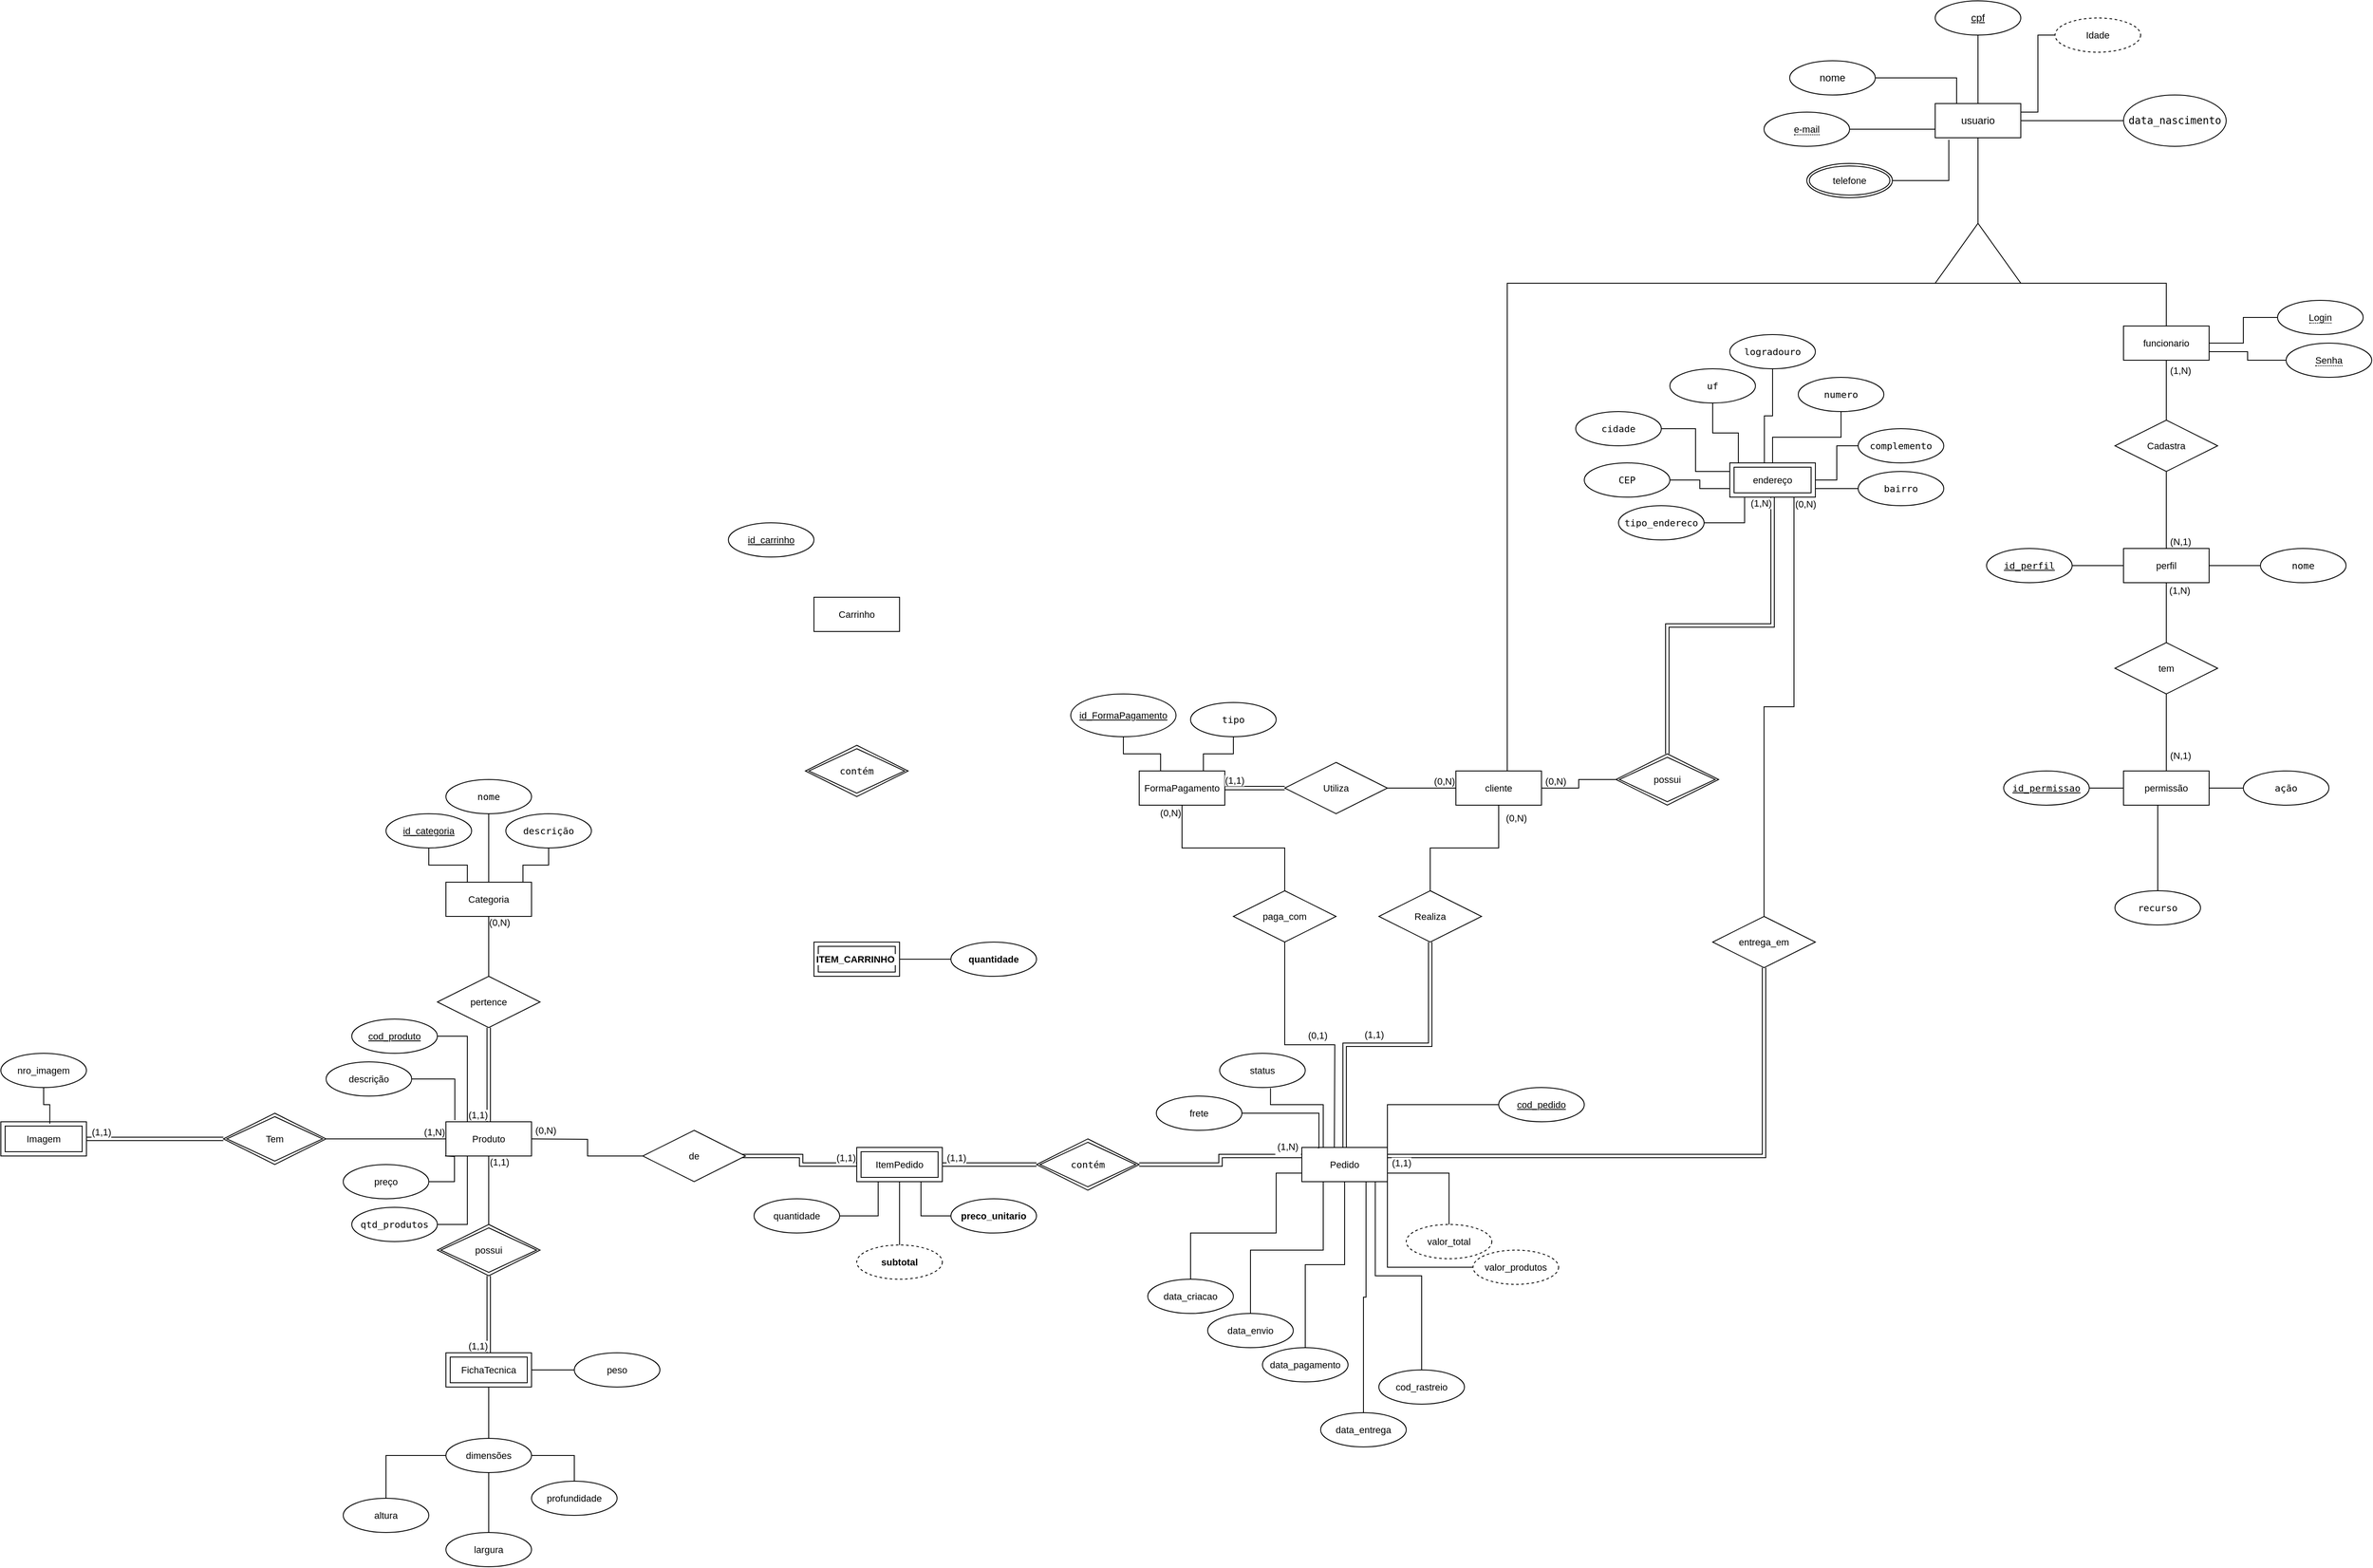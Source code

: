 <mxfile version="28.2.5">
  <diagram name="Página-1" id="8Iw2187nsq1q3JchT0BX">
    <mxGraphModel dx="2623" dy="479" grid="1" gridSize="10" guides="1" tooltips="1" connect="1" arrows="1" fold="1" page="1" pageScale="1" pageWidth="827" pageHeight="1169" math="0" shadow="0">
      <root>
        <mxCell id="0" />
        <mxCell id="1" parent="0" />
        <mxCell id="KdTZia1D0EIVLSh1EkJ0-1" value="usuario" style="whiteSpace=wrap;html=1;align=center;" vertex="1" parent="1">
          <mxGeometry x="1200" y="300" width="100" height="40" as="geometry" />
        </mxCell>
        <mxCell id="KdTZia1D0EIVLSh1EkJ0-10" style="edgeStyle=orthogonalEdgeStyle;shape=connector;rounded=0;orthogonalLoop=1;jettySize=auto;html=1;entryX=0.5;entryY=0;entryDx=0;entryDy=0;strokeColor=default;align=center;verticalAlign=middle;fontFamily=Helvetica;fontSize=11;fontColor=default;labelBackgroundColor=default;endArrow=none;endFill=0;" edge="1" parent="1" source="KdTZia1D0EIVLSh1EkJ0-2" target="KdTZia1D0EIVLSh1EkJ0-1">
          <mxGeometry relative="1" as="geometry" />
        </mxCell>
        <mxCell id="KdTZia1D0EIVLSh1EkJ0-2" value="cpf" style="ellipse;whiteSpace=wrap;html=1;align=center;fontStyle=4;" vertex="1" parent="1">
          <mxGeometry x="1200" y="180" width="100" height="40" as="geometry" />
        </mxCell>
        <mxCell id="KdTZia1D0EIVLSh1EkJ0-9" style="edgeStyle=orthogonalEdgeStyle;shape=connector;rounded=0;orthogonalLoop=1;jettySize=auto;html=1;strokeColor=default;align=center;verticalAlign=middle;fontFamily=Helvetica;fontSize=11;fontColor=default;labelBackgroundColor=default;endArrow=none;endFill=0;entryX=0.25;entryY=0;entryDx=0;entryDy=0;" edge="1" parent="1" source="KdTZia1D0EIVLSh1EkJ0-3" target="KdTZia1D0EIVLSh1EkJ0-1">
          <mxGeometry relative="1" as="geometry" />
        </mxCell>
        <mxCell id="KdTZia1D0EIVLSh1EkJ0-3" value="nome" style="ellipse;whiteSpace=wrap;html=1;align=center;" vertex="1" parent="1">
          <mxGeometry x="1030" y="250" width="100" height="40" as="geometry" />
        </mxCell>
        <mxCell id="KdTZia1D0EIVLSh1EkJ0-5" value="&lt;code data-end=&quot;483&quot; data-start=&quot;466&quot;&gt;data_nascimento&lt;/code&gt;" style="ellipse;whiteSpace=wrap;html=1;align=center;" vertex="1" parent="1">
          <mxGeometry x="1420" y="290" width="120" height="60" as="geometry" />
        </mxCell>
        <mxCell id="KdTZia1D0EIVLSh1EkJ0-8" style="edgeStyle=orthogonalEdgeStyle;rounded=0;orthogonalLoop=1;jettySize=auto;html=1;entryX=0;entryY=0.75;entryDx=0;entryDy=0;endArrow=none;endFill=0;exitX=1;exitY=0.5;exitDx=0;exitDy=0;" edge="1" parent="1" source="KdTZia1D0EIVLSh1EkJ0-90" target="KdTZia1D0EIVLSh1EkJ0-1">
          <mxGeometry relative="1" as="geometry">
            <mxPoint x="1120" y="270" as="sourcePoint" />
          </mxGeometry>
        </mxCell>
        <mxCell id="KdTZia1D0EIVLSh1EkJ0-11" style="edgeStyle=orthogonalEdgeStyle;shape=connector;rounded=0;orthogonalLoop=1;jettySize=auto;html=1;entryX=1;entryY=0.5;entryDx=0;entryDy=0;strokeColor=default;align=center;verticalAlign=middle;fontFamily=Helvetica;fontSize=11;fontColor=default;labelBackgroundColor=default;endArrow=none;endFill=0;" edge="1" parent="1" source="KdTZia1D0EIVLSh1EkJ0-5" target="KdTZia1D0EIVLSh1EkJ0-1">
          <mxGeometry relative="1" as="geometry" />
        </mxCell>
        <mxCell id="KdTZia1D0EIVLSh1EkJ0-12" value="" style="verticalLabelPosition=bottom;verticalAlign=top;html=1;shape=mxgraph.basic.acute_triangle;dx=0.5;fontFamily=Helvetica;fontSize=11;fontColor=default;labelBackgroundColor=default;" vertex="1" parent="1">
          <mxGeometry x="1200" y="440" width="100" height="70" as="geometry" />
        </mxCell>
        <mxCell id="KdTZia1D0EIVLSh1EkJ0-13" style="edgeStyle=orthogonalEdgeStyle;shape=connector;rounded=0;orthogonalLoop=1;jettySize=auto;html=1;entryX=0;entryY=0;entryDx=50;entryDy=0;entryPerimeter=0;strokeColor=default;align=center;verticalAlign=middle;fontFamily=Helvetica;fontSize=11;fontColor=default;labelBackgroundColor=default;endArrow=none;endFill=0;" edge="1" parent="1" source="KdTZia1D0EIVLSh1EkJ0-1" target="KdTZia1D0EIVLSh1EkJ0-12">
          <mxGeometry relative="1" as="geometry" />
        </mxCell>
        <mxCell id="KdTZia1D0EIVLSh1EkJ0-49" style="edgeStyle=orthogonalEdgeStyle;shape=connector;rounded=0;orthogonalLoop=1;jettySize=auto;html=1;entryX=1;entryY=0.5;entryDx=0;entryDy=0;strokeColor=default;align=center;verticalAlign=middle;fontFamily=Helvetica;fontSize=11;fontColor=default;labelBackgroundColor=default;endArrow=none;endFill=0;" edge="1" parent="1" source="KdTZia1D0EIVLSh1EkJ0-14" target="KdTZia1D0EIVLSh1EkJ0-48">
          <mxGeometry relative="1" as="geometry" />
        </mxCell>
        <mxCell id="KdTZia1D0EIVLSh1EkJ0-119" style="edgeStyle=orthogonalEdgeStyle;shape=connector;rounded=0;orthogonalLoop=1;jettySize=auto;html=1;entryX=0.5;entryY=0;entryDx=0;entryDy=0;strokeColor=default;align=center;verticalAlign=middle;fontFamily=Helvetica;fontSize=11;fontColor=default;labelBackgroundColor=default;endArrow=none;endFill=0;" edge="1" parent="1" source="KdTZia1D0EIVLSh1EkJ0-14" target="KdTZia1D0EIVLSh1EkJ0-118">
          <mxGeometry relative="1" as="geometry" />
        </mxCell>
        <mxCell id="KdTZia1D0EIVLSh1EkJ0-124" style="edgeStyle=orthogonalEdgeStyle;shape=connector;rounded=0;orthogonalLoop=1;jettySize=auto;html=1;entryX=0;entryY=0.5;entryDx=0;entryDy=0;strokeColor=default;align=center;verticalAlign=middle;fontFamily=Helvetica;fontSize=11;fontColor=default;labelBackgroundColor=default;endArrow=none;endFill=0;" edge="1" parent="1" source="KdTZia1D0EIVLSh1EkJ0-14" target="KdTZia1D0EIVLSh1EkJ0-19">
          <mxGeometry relative="1" as="geometry" />
        </mxCell>
        <mxCell id="KdTZia1D0EIVLSh1EkJ0-14" value="cliente" style="whiteSpace=wrap;html=1;align=center;fontFamily=Helvetica;fontSize=11;fontColor=default;labelBackgroundColor=default;" vertex="1" parent="1">
          <mxGeometry x="640" y="1080" width="100" height="40" as="geometry" />
        </mxCell>
        <mxCell id="KdTZia1D0EIVLSh1EkJ0-66" style="edgeStyle=orthogonalEdgeStyle;shape=connector;rounded=0;orthogonalLoop=1;jettySize=auto;html=1;strokeColor=default;align=center;verticalAlign=middle;fontFamily=Helvetica;fontSize=11;fontColor=default;labelBackgroundColor=default;endArrow=none;endFill=0;" edge="1" parent="1" source="KdTZia1D0EIVLSh1EkJ0-15" target="KdTZia1D0EIVLSh1EkJ0-65">
          <mxGeometry relative="1" as="geometry" />
        </mxCell>
        <mxCell id="KdTZia1D0EIVLSh1EkJ0-15" value="funcionario" style="whiteSpace=wrap;html=1;align=center;fontFamily=Helvetica;fontSize=11;fontColor=default;labelBackgroundColor=default;" vertex="1" parent="1">
          <mxGeometry x="1420" y="560" width="100" height="40" as="geometry" />
        </mxCell>
        <mxCell id="KdTZia1D0EIVLSh1EkJ0-19" value="possui" style="shape=rhombus;double=1;perimeter=rhombusPerimeter;whiteSpace=wrap;html=1;align=center;fontFamily=Helvetica;fontSize=11;fontColor=default;labelBackgroundColor=default;" vertex="1" parent="1">
          <mxGeometry x="827" y="1060" width="120" height="60" as="geometry" />
        </mxCell>
        <mxCell id="KdTZia1D0EIVLSh1EkJ0-20" value="endereço" style="shape=ext;margin=3;double=1;whiteSpace=wrap;html=1;align=center;fontFamily=Helvetica;fontSize=11;fontColor=default;labelBackgroundColor=default;" vertex="1" parent="1">
          <mxGeometry x="960" y="720" width="100" height="40" as="geometry" />
        </mxCell>
        <mxCell id="KdTZia1D0EIVLSh1EkJ0-21" value="" style="shape=link;html=1;rounded=0;strokeColor=default;align=center;verticalAlign=middle;fontFamily=Helvetica;fontSize=11;fontColor=default;labelBackgroundColor=default;edgeStyle=orthogonalEdgeStyle;endArrow=none;endFill=0;exitX=0.5;exitY=0;exitDx=0;exitDy=0;entryX=0.5;entryY=1;entryDx=0;entryDy=0;" edge="1" parent="1" source="KdTZia1D0EIVLSh1EkJ0-19" target="KdTZia1D0EIVLSh1EkJ0-20">
          <mxGeometry relative="1" as="geometry">
            <mxPoint x="1370" y="210" as="sourcePoint" />
            <mxPoint x="1530" y="210" as="targetPoint" />
          </mxGeometry>
        </mxCell>
        <mxCell id="KdTZia1D0EIVLSh1EkJ0-22" value="(1,N)" style="resizable=0;html=1;whiteSpace=wrap;align=right;verticalAlign=bottom;fontFamily=Helvetica;fontSize=11;fontColor=default;labelBackgroundColor=default;" connectable="0" vertex="1" parent="KdTZia1D0EIVLSh1EkJ0-21">
          <mxGeometry x="1" relative="1" as="geometry">
            <mxPoint y="15" as="offset" />
          </mxGeometry>
        </mxCell>
        <mxCell id="KdTZia1D0EIVLSh1EkJ0-24" style="edgeStyle=orthogonalEdgeStyle;shape=connector;rounded=0;orthogonalLoop=1;jettySize=auto;html=1;entryX=0.173;entryY=1.017;entryDx=0;entryDy=0;strokeColor=default;align=center;verticalAlign=middle;fontFamily=Helvetica;fontSize=11;fontColor=default;labelBackgroundColor=default;endArrow=none;endFill=0;entryPerimeter=0;" edge="1" parent="1" source="KdTZia1D0EIVLSh1EkJ0-23" target="KdTZia1D0EIVLSh1EkJ0-20">
          <mxGeometry relative="1" as="geometry" />
        </mxCell>
        <mxCell id="KdTZia1D0EIVLSh1EkJ0-23" value="&lt;code data-end=&quot;1245&quot; data-start=&quot;1230&quot;&gt;tipo_endereco&lt;/code&gt;" style="ellipse;whiteSpace=wrap;html=1;align=center;fontFamily=Helvetica;fontSize=11;fontColor=default;labelBackgroundColor=default;" vertex="1" parent="1">
          <mxGeometry x="830" y="770" width="100" height="40" as="geometry" />
        </mxCell>
        <mxCell id="KdTZia1D0EIVLSh1EkJ0-25" value="&lt;code data-end=&quot;1299&quot; data-start=&quot;1287&quot;&gt;logradouro&lt;/code&gt;" style="ellipse;whiteSpace=wrap;html=1;align=center;fontFamily=Helvetica;fontSize=11;fontColor=default;labelBackgroundColor=default;" vertex="1" parent="1">
          <mxGeometry x="960" y="570" width="100" height="40" as="geometry" />
        </mxCell>
        <mxCell id="KdTZia1D0EIVLSh1EkJ0-26" style="edgeStyle=orthogonalEdgeStyle;shape=connector;rounded=0;orthogonalLoop=1;jettySize=auto;html=1;entryX=0.404;entryY=-0.008;entryDx=0;entryDy=0;entryPerimeter=0;strokeColor=default;align=center;verticalAlign=middle;fontFamily=Helvetica;fontSize=11;fontColor=default;labelBackgroundColor=default;endArrow=none;endFill=0;" edge="1" parent="1" source="KdTZia1D0EIVLSh1EkJ0-25" target="KdTZia1D0EIVLSh1EkJ0-20">
          <mxGeometry relative="1" as="geometry" />
        </mxCell>
        <mxCell id="KdTZia1D0EIVLSh1EkJ0-28" style="edgeStyle=orthogonalEdgeStyle;shape=connector;rounded=0;orthogonalLoop=1;jettySize=auto;html=1;strokeColor=default;align=center;verticalAlign=middle;fontFamily=Helvetica;fontSize=11;fontColor=default;labelBackgroundColor=default;endArrow=none;endFill=0;" edge="1" parent="1" source="KdTZia1D0EIVLSh1EkJ0-27" target="KdTZia1D0EIVLSh1EkJ0-20">
          <mxGeometry relative="1" as="geometry" />
        </mxCell>
        <mxCell id="KdTZia1D0EIVLSh1EkJ0-27" value="&lt;code data-end=&quot;1299&quot; data-start=&quot;1287&quot;&gt;numero&lt;/code&gt;" style="ellipse;whiteSpace=wrap;html=1;align=center;fontFamily=Helvetica;fontSize=11;fontColor=default;labelBackgroundColor=default;" vertex="1" parent="1">
          <mxGeometry x="1040" y="620" width="100" height="40" as="geometry" />
        </mxCell>
        <mxCell id="KdTZia1D0EIVLSh1EkJ0-30" style="edgeStyle=orthogonalEdgeStyle;shape=connector;rounded=0;orthogonalLoop=1;jettySize=auto;html=1;entryX=1;entryY=0.5;entryDx=0;entryDy=0;strokeColor=default;align=center;verticalAlign=middle;fontFamily=Helvetica;fontSize=11;fontColor=default;labelBackgroundColor=default;endArrow=none;endFill=0;" edge="1" parent="1" source="KdTZia1D0EIVLSh1EkJ0-29" target="KdTZia1D0EIVLSh1EkJ0-20">
          <mxGeometry relative="1" as="geometry" />
        </mxCell>
        <mxCell id="KdTZia1D0EIVLSh1EkJ0-29" value="&lt;code data-end=&quot;1299&quot; data-start=&quot;1287&quot;&gt;complemento&lt;/code&gt;" style="ellipse;whiteSpace=wrap;html=1;align=center;fontFamily=Helvetica;fontSize=11;fontColor=default;labelBackgroundColor=default;" vertex="1" parent="1">
          <mxGeometry x="1110" y="680" width="100" height="40" as="geometry" />
        </mxCell>
        <mxCell id="KdTZia1D0EIVLSh1EkJ0-32" style="edgeStyle=orthogonalEdgeStyle;shape=connector;rounded=0;orthogonalLoop=1;jettySize=auto;html=1;entryX=1;entryY=0.75;entryDx=0;entryDy=0;strokeColor=default;align=center;verticalAlign=middle;fontFamily=Helvetica;fontSize=11;fontColor=default;labelBackgroundColor=default;endArrow=none;endFill=0;" edge="1" parent="1" source="KdTZia1D0EIVLSh1EkJ0-31" target="KdTZia1D0EIVLSh1EkJ0-20">
          <mxGeometry relative="1" as="geometry" />
        </mxCell>
        <mxCell id="KdTZia1D0EIVLSh1EkJ0-31" value="&lt;code data-end=&quot;1299&quot; data-start=&quot;1287&quot;&gt;bairro&lt;/code&gt;" style="ellipse;whiteSpace=wrap;html=1;align=center;fontFamily=Helvetica;fontSize=11;fontColor=default;labelBackgroundColor=default;" vertex="1" parent="1">
          <mxGeometry x="1110" y="730" width="100" height="40" as="geometry" />
        </mxCell>
        <mxCell id="KdTZia1D0EIVLSh1EkJ0-35" style="edgeStyle=orthogonalEdgeStyle;shape=connector;rounded=0;orthogonalLoop=1;jettySize=auto;html=1;entryX=0;entryY=0.25;entryDx=0;entryDy=0;strokeColor=default;align=center;verticalAlign=middle;fontFamily=Helvetica;fontSize=11;fontColor=default;labelBackgroundColor=default;endArrow=none;endFill=0;" edge="1" parent="1" source="KdTZia1D0EIVLSh1EkJ0-33" target="KdTZia1D0EIVLSh1EkJ0-20">
          <mxGeometry relative="1" as="geometry" />
        </mxCell>
        <mxCell id="KdTZia1D0EIVLSh1EkJ0-33" value="&lt;code data-end=&quot;1414&quot; data-start=&quot;1406&quot;&gt;cidade&lt;/code&gt;" style="ellipse;whiteSpace=wrap;html=1;align=center;fontFamily=Helvetica;fontSize=11;fontColor=default;labelBackgroundColor=default;" vertex="1" parent="1">
          <mxGeometry x="780" y="660" width="100" height="40" as="geometry" />
        </mxCell>
        <mxCell id="KdTZia1D0EIVLSh1EkJ0-34" value="&lt;code data-end=&quot;1414&quot; data-start=&quot;1406&quot;&gt;uf&lt;/code&gt;" style="ellipse;whiteSpace=wrap;html=1;align=center;fontFamily=Helvetica;fontSize=11;fontColor=default;labelBackgroundColor=default;" vertex="1" parent="1">
          <mxGeometry x="890" y="610" width="100" height="40" as="geometry" />
        </mxCell>
        <mxCell id="KdTZia1D0EIVLSh1EkJ0-36" style="edgeStyle=orthogonalEdgeStyle;shape=connector;rounded=0;orthogonalLoop=1;jettySize=auto;html=1;entryX=0.1;entryY=0;entryDx=0;entryDy=0;entryPerimeter=0;strokeColor=default;align=center;verticalAlign=middle;fontFamily=Helvetica;fontSize=11;fontColor=default;labelBackgroundColor=default;endArrow=none;endFill=0;" edge="1" parent="1" source="KdTZia1D0EIVLSh1EkJ0-34" target="KdTZia1D0EIVLSh1EkJ0-20">
          <mxGeometry relative="1" as="geometry" />
        </mxCell>
        <mxCell id="KdTZia1D0EIVLSh1EkJ0-39" style="edgeStyle=orthogonalEdgeStyle;shape=connector;rounded=0;orthogonalLoop=1;jettySize=auto;html=1;entryX=0;entryY=0.75;entryDx=0;entryDy=0;strokeColor=default;align=center;verticalAlign=middle;fontFamily=Helvetica;fontSize=11;fontColor=default;labelBackgroundColor=default;endArrow=none;endFill=0;" edge="1" parent="1" source="KdTZia1D0EIVLSh1EkJ0-38" target="KdTZia1D0EIVLSh1EkJ0-20">
          <mxGeometry relative="1" as="geometry" />
        </mxCell>
        <mxCell id="KdTZia1D0EIVLSh1EkJ0-38" value="&lt;code data-end=&quot;1414&quot; data-start=&quot;1406&quot;&gt;CEP&lt;/code&gt;" style="ellipse;whiteSpace=wrap;html=1;align=center;fontFamily=Helvetica;fontSize=11;fontColor=default;labelBackgroundColor=default;" vertex="1" parent="1">
          <mxGeometry x="790" y="720" width="100" height="40" as="geometry" />
        </mxCell>
        <mxCell id="KdTZia1D0EIVLSh1EkJ0-40" value="(0,N)" style="resizable=0;html=1;whiteSpace=wrap;align=right;verticalAlign=bottom;fontFamily=Helvetica;fontSize=11;fontColor=default;labelBackgroundColor=default;" connectable="0" vertex="1" parent="1">
          <mxGeometry x="770" y="1100" as="geometry" />
        </mxCell>
        <mxCell id="KdTZia1D0EIVLSh1EkJ0-41" style="edgeStyle=orthogonalEdgeStyle;shape=connector;rounded=0;orthogonalLoop=1;jettySize=auto;html=1;entryX=1;entryY=1;entryDx=0;entryDy=0;entryPerimeter=0;strokeColor=default;align=center;verticalAlign=middle;fontFamily=Helvetica;fontSize=11;fontColor=default;labelBackgroundColor=default;endArrow=none;endFill=0;" edge="1" parent="1" source="KdTZia1D0EIVLSh1EkJ0-15" target="KdTZia1D0EIVLSh1EkJ0-12">
          <mxGeometry relative="1" as="geometry">
            <Array as="points">
              <mxPoint x="1470" y="510" />
            </Array>
          </mxGeometry>
        </mxCell>
        <mxCell id="KdTZia1D0EIVLSh1EkJ0-42" style="edgeStyle=orthogonalEdgeStyle;shape=connector;rounded=0;orthogonalLoop=1;jettySize=auto;html=1;entryX=0;entryY=1;entryDx=0;entryDy=0;entryPerimeter=0;strokeColor=default;align=center;verticalAlign=middle;fontFamily=Helvetica;fontSize=11;fontColor=default;labelBackgroundColor=default;endArrow=none;endFill=0;exitX=0.5;exitY=0;exitDx=0;exitDy=0;" edge="1" parent="1" source="KdTZia1D0EIVLSh1EkJ0-14" target="KdTZia1D0EIVLSh1EkJ0-12">
          <mxGeometry relative="1" as="geometry">
            <Array as="points">
              <mxPoint x="700" y="510" />
            </Array>
          </mxGeometry>
        </mxCell>
        <mxCell id="KdTZia1D0EIVLSh1EkJ0-45" value="FormaPagamento" style="whiteSpace=wrap;html=1;align=center;fontFamily=Helvetica;fontSize=11;fontColor=default;labelBackgroundColor=default;container=0;" vertex="1" parent="1">
          <mxGeometry x="270" y="1080" width="100" height="40" as="geometry" />
        </mxCell>
        <mxCell id="KdTZia1D0EIVLSh1EkJ0-52" style="edgeStyle=orthogonalEdgeStyle;shape=connector;rounded=0;orthogonalLoop=1;jettySize=auto;html=1;entryX=0.75;entryY=0;entryDx=0;entryDy=0;strokeColor=default;align=center;verticalAlign=middle;fontFamily=Helvetica;fontSize=11;fontColor=default;labelBackgroundColor=default;endArrow=none;endFill=0;" edge="1" parent="1" source="KdTZia1D0EIVLSh1EkJ0-47" target="KdTZia1D0EIVLSh1EkJ0-45">
          <mxGeometry relative="1" as="geometry" />
        </mxCell>
        <mxCell id="KdTZia1D0EIVLSh1EkJ0-47" value="&lt;code data-end=&quot;496&quot; data-start=&quot;490&quot;&gt;tipo&lt;/code&gt;" style="ellipse;whiteSpace=wrap;html=1;align=center;fontFamily=Helvetica;fontSize=11;fontColor=default;labelBackgroundColor=default;container=0;" vertex="1" parent="1">
          <mxGeometry x="330" y="1000" width="100" height="40" as="geometry" />
        </mxCell>
        <mxCell id="KdTZia1D0EIVLSh1EkJ0-203" style="edgeStyle=orthogonalEdgeStyle;shape=connector;rounded=0;orthogonalLoop=1;jettySize=auto;html=1;entryX=0.5;entryY=0;entryDx=0;entryDy=0;strokeColor=default;align=center;verticalAlign=middle;fontFamily=Helvetica;fontSize=11;fontColor=default;labelBackgroundColor=default;endArrow=none;endFill=0;exitX=0.5;exitY=1;exitDx=0;exitDy=0;" edge="1" parent="1" source="KdTZia1D0EIVLSh1EkJ0-45" target="KdTZia1D0EIVLSh1EkJ0-202">
          <mxGeometry relative="1" as="geometry" />
        </mxCell>
        <mxCell id="KdTZia1D0EIVLSh1EkJ0-48" value="Utiliza" style="shape=rhombus;perimeter=rhombusPerimeter;whiteSpace=wrap;html=1;align=center;fontFamily=Helvetica;fontSize=11;fontColor=default;labelBackgroundColor=default;" vertex="1" parent="1">
          <mxGeometry x="440" y="1070" width="120" height="60" as="geometry" />
        </mxCell>
        <mxCell id="KdTZia1D0EIVLSh1EkJ0-51" style="edgeStyle=orthogonalEdgeStyle;shape=connector;rounded=0;orthogonalLoop=1;jettySize=auto;html=1;entryX=0.25;entryY=0;entryDx=0;entryDy=0;strokeColor=default;align=center;verticalAlign=middle;fontFamily=Helvetica;fontSize=11;fontColor=default;labelBackgroundColor=default;endArrow=none;endFill=0;" edge="1" parent="1" source="KdTZia1D0EIVLSh1EkJ0-46" target="KdTZia1D0EIVLSh1EkJ0-45">
          <mxGeometry relative="1" as="geometry" />
        </mxCell>
        <mxCell id="KdTZia1D0EIVLSh1EkJ0-53" value="" style="shape=link;html=1;rounded=0;strokeColor=default;align=center;verticalAlign=middle;fontFamily=Helvetica;fontSize=11;fontColor=default;labelBackgroundColor=default;edgeStyle=orthogonalEdgeStyle;endArrow=none;endFill=0;exitX=1;exitY=0.5;exitDx=0;exitDy=0;" edge="1" parent="1" source="KdTZia1D0EIVLSh1EkJ0-45">
          <mxGeometry relative="1" as="geometry">
            <mxPoint x="410" y="1140" as="sourcePoint" />
            <mxPoint x="440" y="1100" as="targetPoint" />
          </mxGeometry>
        </mxCell>
        <mxCell id="KdTZia1D0EIVLSh1EkJ0-54" value="(1,1)" style="resizable=0;html=1;whiteSpace=wrap;align=right;verticalAlign=bottom;fontFamily=Helvetica;fontSize=11;fontColor=default;labelBackgroundColor=default;container=0;" connectable="0" vertex="1" parent="KdTZia1D0EIVLSh1EkJ0-53">
          <mxGeometry x="1" relative="1" as="geometry">
            <mxPoint x="-45" y="-1" as="offset" />
          </mxGeometry>
        </mxCell>
        <mxCell id="KdTZia1D0EIVLSh1EkJ0-55" value="(0,N)" style="resizable=0;html=1;whiteSpace=wrap;align=right;verticalAlign=bottom;fontFamily=Helvetica;fontSize=11;fontColor=default;labelBackgroundColor=default;" connectable="0" vertex="1" parent="1">
          <mxGeometry x="640" y="1100" as="geometry" />
        </mxCell>
        <mxCell id="KdTZia1D0EIVLSh1EkJ0-70" style="edgeStyle=orthogonalEdgeStyle;shape=connector;rounded=0;orthogonalLoop=1;jettySize=auto;html=1;entryX=0.5;entryY=0;entryDx=0;entryDy=0;strokeColor=default;align=center;verticalAlign=middle;fontFamily=Helvetica;fontSize=11;fontColor=default;labelBackgroundColor=default;endArrow=none;endFill=0;" edge="1" parent="1" source="KdTZia1D0EIVLSh1EkJ0-58" target="KdTZia1D0EIVLSh1EkJ0-69">
          <mxGeometry relative="1" as="geometry" />
        </mxCell>
        <mxCell id="KdTZia1D0EIVLSh1EkJ0-58" value="perfil" style="whiteSpace=wrap;html=1;align=center;fontFamily=Helvetica;fontSize=11;fontColor=default;labelBackgroundColor=default;" vertex="1" parent="1">
          <mxGeometry x="1420" y="820" width="100" height="40" as="geometry" />
        </mxCell>
        <mxCell id="KdTZia1D0EIVLSh1EkJ0-59" value="permissão" style="whiteSpace=wrap;html=1;align=center;fontFamily=Helvetica;fontSize=11;fontColor=default;labelBackgroundColor=default;" vertex="1" parent="1">
          <mxGeometry x="1420" y="1080" width="100" height="40" as="geometry" />
        </mxCell>
        <mxCell id="KdTZia1D0EIVLSh1EkJ0-61" style="edgeStyle=orthogonalEdgeStyle;shape=connector;rounded=0;orthogonalLoop=1;jettySize=auto;html=1;entryX=0;entryY=0.5;entryDx=0;entryDy=0;strokeColor=default;align=center;verticalAlign=middle;fontFamily=Helvetica;fontSize=11;fontColor=default;labelBackgroundColor=default;endArrow=none;endFill=0;" edge="1" parent="1" source="KdTZia1D0EIVLSh1EkJ0-60" target="KdTZia1D0EIVLSh1EkJ0-58">
          <mxGeometry relative="1" as="geometry" />
        </mxCell>
        <mxCell id="KdTZia1D0EIVLSh1EkJ0-60" value="&lt;code data-end=&quot;577&quot; data-start=&quot;566&quot;&gt;id_perfil&lt;/code&gt;" style="ellipse;whiteSpace=wrap;html=1;align=center;fontStyle=4;fontFamily=Helvetica;fontSize=11;fontColor=default;labelBackgroundColor=default;" vertex="1" parent="1">
          <mxGeometry x="1260" y="820" width="100" height="40" as="geometry" />
        </mxCell>
        <mxCell id="KdTZia1D0EIVLSh1EkJ0-64" style="edgeStyle=orthogonalEdgeStyle;shape=connector;rounded=0;orthogonalLoop=1;jettySize=auto;html=1;entryX=1;entryY=0.5;entryDx=0;entryDy=0;strokeColor=default;align=center;verticalAlign=middle;fontFamily=Helvetica;fontSize=11;fontColor=default;labelBackgroundColor=default;endArrow=none;endFill=0;" edge="1" parent="1" source="KdTZia1D0EIVLSh1EkJ0-62" target="KdTZia1D0EIVLSh1EkJ0-58">
          <mxGeometry relative="1" as="geometry" />
        </mxCell>
        <mxCell id="KdTZia1D0EIVLSh1EkJ0-62" value="&lt;code data-end=&quot;600&quot; data-start=&quot;594&quot;&gt;nome&lt;/code&gt;" style="ellipse;whiteSpace=wrap;html=1;align=center;fontFamily=Helvetica;fontSize=11;fontColor=default;labelBackgroundColor=default;" vertex="1" parent="1">
          <mxGeometry x="1580" y="820" width="100" height="40" as="geometry" />
        </mxCell>
        <mxCell id="KdTZia1D0EIVLSh1EkJ0-67" style="edgeStyle=orthogonalEdgeStyle;shape=connector;rounded=0;orthogonalLoop=1;jettySize=auto;html=1;entryX=0.5;entryY=0;entryDx=0;entryDy=0;strokeColor=default;align=center;verticalAlign=middle;fontFamily=Helvetica;fontSize=11;fontColor=default;labelBackgroundColor=default;endArrow=none;endFill=0;" edge="1" parent="1" source="KdTZia1D0EIVLSh1EkJ0-65" target="KdTZia1D0EIVLSh1EkJ0-58">
          <mxGeometry relative="1" as="geometry" />
        </mxCell>
        <mxCell id="KdTZia1D0EIVLSh1EkJ0-65" value="Cadastra" style="shape=rhombus;perimeter=rhombusPerimeter;whiteSpace=wrap;html=1;align=center;fontFamily=Helvetica;fontSize=11;fontColor=default;labelBackgroundColor=default;" vertex="1" parent="1">
          <mxGeometry x="1410" y="670" width="120" height="60" as="geometry" />
        </mxCell>
        <mxCell id="KdTZia1D0EIVLSh1EkJ0-71" style="edgeStyle=orthogonalEdgeStyle;shape=connector;rounded=0;orthogonalLoop=1;jettySize=auto;html=1;entryX=0.5;entryY=0;entryDx=0;entryDy=0;strokeColor=default;align=center;verticalAlign=middle;fontFamily=Helvetica;fontSize=11;fontColor=default;labelBackgroundColor=default;endArrow=none;endFill=0;" edge="1" parent="1" source="KdTZia1D0EIVLSh1EkJ0-69" target="KdTZia1D0EIVLSh1EkJ0-59">
          <mxGeometry relative="1" as="geometry" />
        </mxCell>
        <mxCell id="KdTZia1D0EIVLSh1EkJ0-69" value="tem" style="shape=rhombus;perimeter=rhombusPerimeter;whiteSpace=wrap;html=1;align=center;fontFamily=Helvetica;fontSize=11;fontColor=default;labelBackgroundColor=default;" vertex="1" parent="1">
          <mxGeometry x="1410" y="930" width="120" height="60" as="geometry" />
        </mxCell>
        <mxCell id="KdTZia1D0EIVLSh1EkJ0-74" style="edgeStyle=orthogonalEdgeStyle;shape=connector;rounded=0;orthogonalLoop=1;jettySize=auto;html=1;entryX=0;entryY=0.5;entryDx=0;entryDy=0;strokeColor=default;align=center;verticalAlign=middle;fontFamily=Helvetica;fontSize=11;fontColor=default;labelBackgroundColor=default;endArrow=none;endFill=0;" edge="1" parent="1" source="KdTZia1D0EIVLSh1EkJ0-72" target="KdTZia1D0EIVLSh1EkJ0-59">
          <mxGeometry relative="1" as="geometry" />
        </mxCell>
        <mxCell id="KdTZia1D0EIVLSh1EkJ0-72" value="&lt;code data-end=&quot;690&quot; data-start=&quot;676&quot;&gt;id_permissao&lt;/code&gt;" style="ellipse;whiteSpace=wrap;html=1;align=center;fontStyle=4;fontFamily=Helvetica;fontSize=11;fontColor=default;labelBackgroundColor=default;" vertex="1" parent="1">
          <mxGeometry x="1280" y="1080" width="100" height="40" as="geometry" />
        </mxCell>
        <mxCell id="KdTZia1D0EIVLSh1EkJ0-75" style="edgeStyle=orthogonalEdgeStyle;shape=connector;rounded=0;orthogonalLoop=1;jettySize=auto;html=1;strokeColor=default;align=center;verticalAlign=middle;fontFamily=Helvetica;fontSize=11;fontColor=default;labelBackgroundColor=default;endArrow=none;endFill=0;" edge="1" parent="1" source="KdTZia1D0EIVLSh1EkJ0-73">
          <mxGeometry relative="1" as="geometry">
            <mxPoint x="1460" y="1120" as="targetPoint" />
          </mxGeometry>
        </mxCell>
        <mxCell id="KdTZia1D0EIVLSh1EkJ0-73" value="&lt;code data-end=&quot;716&quot; data-start=&quot;707&quot;&gt;recurso&lt;/code&gt;" style="ellipse;whiteSpace=wrap;html=1;align=center;fontFamily=Helvetica;fontSize=11;fontColor=default;labelBackgroundColor=default;" vertex="1" parent="1">
          <mxGeometry x="1410" y="1220" width="100" height="40" as="geometry" />
        </mxCell>
        <mxCell id="KdTZia1D0EIVLSh1EkJ0-77" style="edgeStyle=orthogonalEdgeStyle;shape=connector;rounded=0;orthogonalLoop=1;jettySize=auto;html=1;entryX=1;entryY=0.5;entryDx=0;entryDy=0;strokeColor=default;align=center;verticalAlign=middle;fontFamily=Helvetica;fontSize=11;fontColor=default;labelBackgroundColor=default;endArrow=none;endFill=0;" edge="1" parent="1" source="KdTZia1D0EIVLSh1EkJ0-76" target="KdTZia1D0EIVLSh1EkJ0-59">
          <mxGeometry relative="1" as="geometry" />
        </mxCell>
        <mxCell id="KdTZia1D0EIVLSh1EkJ0-76" value="&lt;code data-end=&quot;716&quot; data-start=&quot;707&quot;&gt;ação&lt;/code&gt;" style="ellipse;whiteSpace=wrap;html=1;align=center;fontFamily=Helvetica;fontSize=11;fontColor=default;labelBackgroundColor=default;" vertex="1" parent="1">
          <mxGeometry x="1560" y="1080" width="100" height="40" as="geometry" />
        </mxCell>
        <mxCell id="KdTZia1D0EIVLSh1EkJ0-79" value="(1,N)" style="resizable=0;html=1;whiteSpace=wrap;align=right;verticalAlign=bottom;fontFamily=Helvetica;fontSize=11;fontColor=default;labelBackgroundColor=default;" connectable="0" vertex="1" parent="1">
          <mxGeometry x="1500" y="620" as="geometry" />
        </mxCell>
        <mxCell id="KdTZia1D0EIVLSh1EkJ0-80" value="(N,1)" style="resizable=0;html=1;whiteSpace=wrap;align=right;verticalAlign=bottom;fontFamily=Helvetica;fontSize=11;fontColor=default;labelBackgroundColor=default;" connectable="0" vertex="1" parent="1">
          <mxGeometry x="1500" y="820" as="geometry" />
        </mxCell>
        <mxCell id="KdTZia1D0EIVLSh1EkJ0-81" value="(1,N)" style="resizable=0;html=1;whiteSpace=wrap;align=right;verticalAlign=bottom;fontFamily=Helvetica;fontSize=11;fontColor=default;labelBackgroundColor=default;" connectable="0" vertex="1" parent="1">
          <mxGeometry x="1499" y="877" as="geometry" />
        </mxCell>
        <mxCell id="KdTZia1D0EIVLSh1EkJ0-82" value="(N,1)" style="resizable=0;html=1;whiteSpace=wrap;align=right;verticalAlign=bottom;fontFamily=Helvetica;fontSize=11;fontColor=default;labelBackgroundColor=default;" connectable="0" vertex="1" parent="1">
          <mxGeometry x="1500" y="1070" as="geometry" />
        </mxCell>
        <mxCell id="KdTZia1D0EIVLSh1EkJ0-84" style="edgeStyle=orthogonalEdgeStyle;shape=connector;rounded=0;orthogonalLoop=1;jettySize=auto;html=1;entryX=1;entryY=0.5;entryDx=0;entryDy=0;strokeColor=default;align=center;verticalAlign=middle;fontFamily=Helvetica;fontSize=11;fontColor=default;labelBackgroundColor=default;endArrow=none;endFill=0;" edge="1" parent="1" source="KdTZia1D0EIVLSh1EkJ0-87" target="KdTZia1D0EIVLSh1EkJ0-15">
          <mxGeometry relative="1" as="geometry">
            <mxPoint x="1600" y="550" as="sourcePoint" />
          </mxGeometry>
        </mxCell>
        <mxCell id="KdTZia1D0EIVLSh1EkJ0-86" style="edgeStyle=orthogonalEdgeStyle;shape=connector;rounded=0;orthogonalLoop=1;jettySize=auto;html=1;entryX=1;entryY=0.75;entryDx=0;entryDy=0;strokeColor=default;align=center;verticalAlign=middle;fontFamily=Helvetica;fontSize=11;fontColor=default;labelBackgroundColor=default;endArrow=none;endFill=0;exitX=0;exitY=0.5;exitDx=0;exitDy=0;" edge="1" parent="1" source="KdTZia1D0EIVLSh1EkJ0-88" target="KdTZia1D0EIVLSh1EkJ0-15">
          <mxGeometry relative="1" as="geometry">
            <mxPoint x="1600" y="600" as="sourcePoint" />
          </mxGeometry>
        </mxCell>
        <mxCell id="KdTZia1D0EIVLSh1EkJ0-87" value="&lt;span style=&quot;border-bottom: 1px dotted&quot;&gt;Login&lt;/span&gt;" style="ellipse;whiteSpace=wrap;html=1;align=center;fontFamily=Helvetica;fontSize=11;fontColor=default;labelBackgroundColor=default;" vertex="1" parent="1">
          <mxGeometry x="1600" y="530" width="100" height="40" as="geometry" />
        </mxCell>
        <mxCell id="KdTZia1D0EIVLSh1EkJ0-88" value="&lt;span style=&quot;border-bottom: 1px dotted&quot;&gt;Senha&lt;/span&gt;" style="ellipse;whiteSpace=wrap;html=1;align=center;fontFamily=Helvetica;fontSize=11;fontColor=default;labelBackgroundColor=default;" vertex="1" parent="1">
          <mxGeometry x="1610" y="580" width="100" height="40" as="geometry" />
        </mxCell>
        <mxCell id="KdTZia1D0EIVLSh1EkJ0-90" value="&lt;span style=&quot;border-bottom: 1px dotted&quot;&gt;e-mail&lt;/span&gt;" style="ellipse;whiteSpace=wrap;html=1;align=center;fontFamily=Helvetica;fontSize=11;fontColor=default;labelBackgroundColor=default;" vertex="1" parent="1">
          <mxGeometry x="1000" y="310" width="100" height="40" as="geometry" />
        </mxCell>
        <mxCell id="KdTZia1D0EIVLSh1EkJ0-46" value="id_FormaPagamento" style="ellipse;whiteSpace=wrap;html=1;align=center;fontStyle=4;fontFamily=Helvetica;fontSize=11;fontColor=default;labelBackgroundColor=default;container=0;" vertex="1" parent="1">
          <mxGeometry x="190" y="990" width="123" height="50" as="geometry" />
        </mxCell>
        <mxCell id="KdTZia1D0EIVLSh1EkJ0-93" value="" style="group" vertex="1" connectable="0" parent="1">
          <mxGeometry x="-1060" y="1090" width="770" height="920" as="geometry" />
        </mxCell>
        <mxCell id="VzOfpZ_Bs2Y8hGM9rfYh-173" value="Produto" style="whiteSpace=wrap;html=1;align=center;fontFamily=Helvetica;fontSize=11;fontColor=default;labelBackgroundColor=default;container=0;" parent="KdTZia1D0EIVLSh1EkJ0-93" vertex="1">
          <mxGeometry x="520" y="400" width="100" height="40" as="geometry" />
        </mxCell>
        <mxCell id="VzOfpZ_Bs2Y8hGM9rfYh-174" value="cod_produto" style="ellipse;whiteSpace=wrap;html=1;align=center;fontStyle=4;fontFamily=Helvetica;fontSize=11;fontColor=default;labelBackgroundColor=default;container=0;" parent="KdTZia1D0EIVLSh1EkJ0-93" vertex="1">
          <mxGeometry x="410" y="280" width="100" height="40" as="geometry" />
        </mxCell>
        <mxCell id="VzOfpZ_Bs2Y8hGM9rfYh-180" style="edgeStyle=orthogonalEdgeStyle;shape=connector;rounded=0;orthogonalLoop=1;jettySize=auto;html=1;entryX=0.104;entryY=-0.046;entryDx=0;entryDy=0;strokeColor=default;align=center;verticalAlign=middle;fontFamily=Helvetica;fontSize=11;fontColor=default;labelBackgroundColor=default;endArrow=none;endFill=0;entryPerimeter=0;" parent="KdTZia1D0EIVLSh1EkJ0-93" source="VzOfpZ_Bs2Y8hGM9rfYh-175" target="VzOfpZ_Bs2Y8hGM9rfYh-173" edge="1">
          <mxGeometry relative="1" as="geometry" />
        </mxCell>
        <mxCell id="VzOfpZ_Bs2Y8hGM9rfYh-175" value="descrição" style="ellipse;whiteSpace=wrap;html=1;align=center;fontFamily=Helvetica;fontSize=11;fontColor=default;labelBackgroundColor=default;container=0;" parent="KdTZia1D0EIVLSh1EkJ0-93" vertex="1">
          <mxGeometry x="380" y="330" width="100" height="40" as="geometry" />
        </mxCell>
        <mxCell id="VzOfpZ_Bs2Y8hGM9rfYh-176" value="preço" style="ellipse;whiteSpace=wrap;html=1;align=center;fontFamily=Helvetica;fontSize=11;fontColor=default;labelBackgroundColor=default;container=0;" parent="KdTZia1D0EIVLSh1EkJ0-93" vertex="1">
          <mxGeometry x="400" y="450" width="100" height="40" as="geometry" />
        </mxCell>
        <mxCell id="VzOfpZ_Bs2Y8hGM9rfYh-178" style="edgeStyle=orthogonalEdgeStyle;shape=connector;rounded=0;orthogonalLoop=1;jettySize=auto;html=1;strokeColor=default;align=center;verticalAlign=middle;fontFamily=Helvetica;fontSize=11;fontColor=default;labelBackgroundColor=default;endArrow=none;endFill=0;entryX=0.25;entryY=1;entryDx=0;entryDy=0;" parent="KdTZia1D0EIVLSh1EkJ0-93" source="VzOfpZ_Bs2Y8hGM9rfYh-177" target="VzOfpZ_Bs2Y8hGM9rfYh-173" edge="1">
          <mxGeometry relative="1" as="geometry">
            <mxPoint x="560" y="470" as="targetPoint" />
          </mxGeometry>
        </mxCell>
        <mxCell id="VzOfpZ_Bs2Y8hGM9rfYh-177" value="&lt;code data-end=&quot;645&quot; data-start=&quot;631&quot;&gt;qtd_produtos&lt;/code&gt;" style="ellipse;whiteSpace=wrap;html=1;align=center;fontFamily=Helvetica;fontSize=11;fontColor=default;labelBackgroundColor=default;container=0;" parent="KdTZia1D0EIVLSh1EkJ0-93" vertex="1">
          <mxGeometry x="410" y="500" width="100" height="40" as="geometry" />
        </mxCell>
        <mxCell id="VzOfpZ_Bs2Y8hGM9rfYh-179" style="edgeStyle=orthogonalEdgeStyle;shape=connector;rounded=0;orthogonalLoop=1;jettySize=auto;html=1;entryX=0.105;entryY=1.016;entryDx=0;entryDy=0;entryPerimeter=0;strokeColor=default;align=center;verticalAlign=middle;fontFamily=Helvetica;fontSize=11;fontColor=default;labelBackgroundColor=default;endArrow=none;endFill=0;" parent="KdTZia1D0EIVLSh1EkJ0-93" source="VzOfpZ_Bs2Y8hGM9rfYh-176" target="VzOfpZ_Bs2Y8hGM9rfYh-173" edge="1">
          <mxGeometry relative="1" as="geometry">
            <Array as="points">
              <mxPoint x="530" y="470" />
              <mxPoint x="530" y="440" />
              <mxPoint x="519" y="440" />
            </Array>
          </mxGeometry>
        </mxCell>
        <mxCell id="VzOfpZ_Bs2Y8hGM9rfYh-181" style="edgeStyle=orthogonalEdgeStyle;shape=connector;rounded=0;orthogonalLoop=1;jettySize=auto;html=1;entryX=0.25;entryY=0;entryDx=0;entryDy=0;strokeColor=default;align=center;verticalAlign=middle;fontFamily=Helvetica;fontSize=11;fontColor=default;labelBackgroundColor=default;endArrow=none;endFill=0;" parent="KdTZia1D0EIVLSh1EkJ0-93" source="VzOfpZ_Bs2Y8hGM9rfYh-174" target="VzOfpZ_Bs2Y8hGM9rfYh-173" edge="1">
          <mxGeometry relative="1" as="geometry" />
        </mxCell>
        <mxCell id="VzOfpZ_Bs2Y8hGM9rfYh-188" style="edgeStyle=orthogonalEdgeStyle;shape=connector;rounded=0;orthogonalLoop=1;jettySize=auto;html=1;entryX=0.5;entryY=0;entryDx=0;entryDy=0;strokeColor=default;align=center;verticalAlign=middle;fontFamily=Helvetica;fontSize=11;fontColor=default;labelBackgroundColor=default;endArrow=none;endFill=0;" parent="KdTZia1D0EIVLSh1EkJ0-93" source="VzOfpZ_Bs2Y8hGM9rfYh-183" target="VzOfpZ_Bs2Y8hGM9rfYh-185" edge="1">
          <mxGeometry relative="1" as="geometry" />
        </mxCell>
        <mxCell id="VzOfpZ_Bs2Y8hGM9rfYh-189" style="edgeStyle=orthogonalEdgeStyle;shape=connector;rounded=0;orthogonalLoop=1;jettySize=auto;html=1;entryX=0.5;entryY=0;entryDx=0;entryDy=0;strokeColor=default;align=center;verticalAlign=middle;fontFamily=Helvetica;fontSize=11;fontColor=default;labelBackgroundColor=default;endArrow=none;endFill=0;" parent="KdTZia1D0EIVLSh1EkJ0-93" source="VzOfpZ_Bs2Y8hGM9rfYh-183" target="VzOfpZ_Bs2Y8hGM9rfYh-186" edge="1">
          <mxGeometry relative="1" as="geometry" />
        </mxCell>
        <mxCell id="VzOfpZ_Bs2Y8hGM9rfYh-195" style="edgeStyle=orthogonalEdgeStyle;shape=connector;rounded=0;orthogonalLoop=1;jettySize=auto;html=1;entryX=0.5;entryY=1;entryDx=0;entryDy=0;strokeColor=default;align=center;verticalAlign=middle;fontFamily=Helvetica;fontSize=11;fontColor=default;labelBackgroundColor=default;endArrow=none;endFill=0;" parent="KdTZia1D0EIVLSh1EkJ0-93" source="VzOfpZ_Bs2Y8hGM9rfYh-183" target="VzOfpZ_Bs2Y8hGM9rfYh-194" edge="1">
          <mxGeometry relative="1" as="geometry" />
        </mxCell>
        <mxCell id="VzOfpZ_Bs2Y8hGM9rfYh-183" value="dimensões" style="ellipse;whiteSpace=wrap;html=1;align=center;fontFamily=Helvetica;fontSize=11;fontColor=default;labelBackgroundColor=default;container=0;" parent="KdTZia1D0EIVLSh1EkJ0-93" vertex="1">
          <mxGeometry x="520" y="770" width="100" height="40" as="geometry" />
        </mxCell>
        <mxCell id="VzOfpZ_Bs2Y8hGM9rfYh-185" value="altura" style="ellipse;whiteSpace=wrap;html=1;align=center;fontFamily=Helvetica;fontSize=11;fontColor=default;labelBackgroundColor=default;container=0;" parent="KdTZia1D0EIVLSh1EkJ0-93" vertex="1">
          <mxGeometry x="400" y="840" width="100" height="40" as="geometry" />
        </mxCell>
        <mxCell id="VzOfpZ_Bs2Y8hGM9rfYh-186" value="largura" style="ellipse;whiteSpace=wrap;html=1;align=center;fontFamily=Helvetica;fontSize=11;fontColor=default;labelBackgroundColor=default;container=0;" parent="KdTZia1D0EIVLSh1EkJ0-93" vertex="1">
          <mxGeometry x="520" y="880" width="100" height="40" as="geometry" />
        </mxCell>
        <mxCell id="VzOfpZ_Bs2Y8hGM9rfYh-190" style="edgeStyle=orthogonalEdgeStyle;shape=connector;rounded=0;orthogonalLoop=1;jettySize=auto;html=1;entryX=1;entryY=0.5;entryDx=0;entryDy=0;strokeColor=default;align=center;verticalAlign=middle;fontFamily=Helvetica;fontSize=11;fontColor=default;labelBackgroundColor=default;endArrow=none;endFill=0;" parent="KdTZia1D0EIVLSh1EkJ0-93" source="VzOfpZ_Bs2Y8hGM9rfYh-187" target="VzOfpZ_Bs2Y8hGM9rfYh-183" edge="1">
          <mxGeometry relative="1" as="geometry" />
        </mxCell>
        <mxCell id="VzOfpZ_Bs2Y8hGM9rfYh-187" value="profundidade" style="ellipse;whiteSpace=wrap;html=1;align=center;fontFamily=Helvetica;fontSize=11;fontColor=default;labelBackgroundColor=default;container=0;" parent="KdTZia1D0EIVLSh1EkJ0-93" vertex="1">
          <mxGeometry x="620" y="820" width="100" height="40" as="geometry" />
        </mxCell>
        <mxCell id="VzOfpZ_Bs2Y8hGM9rfYh-196" style="edgeStyle=orthogonalEdgeStyle;shape=connector;rounded=0;orthogonalLoop=1;jettySize=auto;html=1;entryX=1;entryY=0.5;entryDx=0;entryDy=0;strokeColor=default;align=center;verticalAlign=middle;fontFamily=Helvetica;fontSize=11;fontColor=default;labelBackgroundColor=default;endArrow=none;endFill=0;" parent="KdTZia1D0EIVLSh1EkJ0-93" source="VzOfpZ_Bs2Y8hGM9rfYh-191" target="VzOfpZ_Bs2Y8hGM9rfYh-194" edge="1">
          <mxGeometry relative="1" as="geometry" />
        </mxCell>
        <mxCell id="VzOfpZ_Bs2Y8hGM9rfYh-191" value="peso" style="ellipse;whiteSpace=wrap;html=1;align=center;fontFamily=Helvetica;fontSize=11;fontColor=default;labelBackgroundColor=default;container=0;" parent="KdTZia1D0EIVLSh1EkJ0-93" vertex="1">
          <mxGeometry x="670" y="670" width="100" height="40" as="geometry" />
        </mxCell>
        <mxCell id="VzOfpZ_Bs2Y8hGM9rfYh-194" value="FichaTecnica" style="shape=ext;margin=3;double=1;whiteSpace=wrap;html=1;align=center;fontFamily=Helvetica;fontSize=11;fontColor=default;labelBackgroundColor=default;container=0;" parent="KdTZia1D0EIVLSh1EkJ0-93" vertex="1">
          <mxGeometry x="520" y="670" width="100" height="40" as="geometry" />
        </mxCell>
        <mxCell id="VzOfpZ_Bs2Y8hGM9rfYh-199" style="edgeStyle=orthogonalEdgeStyle;shape=connector;rounded=0;orthogonalLoop=1;jettySize=auto;html=1;entryX=0.5;entryY=1;entryDx=0;entryDy=0;strokeColor=default;align=center;verticalAlign=middle;fontFamily=Helvetica;fontSize=11;fontColor=default;labelBackgroundColor=default;endArrow=none;endFill=0;" parent="KdTZia1D0EIVLSh1EkJ0-93" source="VzOfpZ_Bs2Y8hGM9rfYh-197" target="VzOfpZ_Bs2Y8hGM9rfYh-173" edge="1">
          <mxGeometry relative="1" as="geometry" />
        </mxCell>
        <mxCell id="VzOfpZ_Bs2Y8hGM9rfYh-197" value="possui" style="shape=rhombus;double=1;perimeter=rhombusPerimeter;whiteSpace=wrap;html=1;align=center;fontFamily=Helvetica;fontSize=11;fontColor=default;labelBackgroundColor=default;container=0;" parent="KdTZia1D0EIVLSh1EkJ0-93" vertex="1">
          <mxGeometry x="510" y="520" width="120" height="60" as="geometry" />
        </mxCell>
        <mxCell id="VzOfpZ_Bs2Y8hGM9rfYh-200" value="" style="shape=link;html=1;rounded=0;strokeColor=default;align=center;verticalAlign=middle;fontFamily=Helvetica;fontSize=11;fontColor=default;labelBackgroundColor=default;edgeStyle=orthogonalEdgeStyle;endArrow=none;endFill=0;exitX=0.5;exitY=1;exitDx=0;exitDy=0;entryX=0.5;entryY=0;entryDx=0;entryDy=0;" parent="KdTZia1D0EIVLSh1EkJ0-93" source="VzOfpZ_Bs2Y8hGM9rfYh-197" target="VzOfpZ_Bs2Y8hGM9rfYh-194" edge="1">
          <mxGeometry relative="1" as="geometry">
            <mxPoint x="500" y="720" as="sourcePoint" />
            <mxPoint x="660" y="720" as="targetPoint" />
          </mxGeometry>
        </mxCell>
        <mxCell id="VzOfpZ_Bs2Y8hGM9rfYh-201" value="(1,1)" style="resizable=0;html=1;whiteSpace=wrap;align=right;verticalAlign=bottom;fontFamily=Helvetica;fontSize=11;fontColor=default;labelBackgroundColor=default;container=0;" parent="VzOfpZ_Bs2Y8hGM9rfYh-200" connectable="0" vertex="1">
          <mxGeometry x="1" relative="1" as="geometry">
            <mxPoint as="offset" />
          </mxGeometry>
        </mxCell>
        <mxCell id="VzOfpZ_Bs2Y8hGM9rfYh-204" value="(1,1)" style="resizable=0;html=1;whiteSpace=wrap;align=right;verticalAlign=bottom;fontFamily=Helvetica;fontSize=11;fontColor=default;labelBackgroundColor=default;container=0;" parent="KdTZia1D0EIVLSh1EkJ0-93" connectable="0" vertex="1">
          <mxGeometry x="592" y="450" as="geometry">
            <mxPoint x="3" y="5" as="offset" />
          </mxGeometry>
        </mxCell>
        <mxCell id="VzOfpZ_Bs2Y8hGM9rfYh-205" value="Categoria" style="whiteSpace=wrap;html=1;align=center;fontFamily=Helvetica;fontSize=11;fontColor=default;labelBackgroundColor=default;container=0;" parent="KdTZia1D0EIVLSh1EkJ0-93" vertex="1">
          <mxGeometry x="520" y="120" width="100" height="40" as="geometry" />
        </mxCell>
        <mxCell id="VzOfpZ_Bs2Y8hGM9rfYh-210" style="edgeStyle=orthogonalEdgeStyle;shape=connector;rounded=0;orthogonalLoop=1;jettySize=auto;html=1;strokeColor=default;align=center;verticalAlign=middle;fontFamily=Helvetica;fontSize=11;fontColor=default;labelBackgroundColor=default;endArrow=none;endFill=0;" parent="KdTZia1D0EIVLSh1EkJ0-93" source="VzOfpZ_Bs2Y8hGM9rfYh-206" target="VzOfpZ_Bs2Y8hGM9rfYh-205" edge="1">
          <mxGeometry relative="1" as="geometry" />
        </mxCell>
        <mxCell id="VzOfpZ_Bs2Y8hGM9rfYh-206" value="&lt;code data-end=&quot;199&quot; data-start=&quot;193&quot;&gt;nome&lt;/code&gt;" style="ellipse;whiteSpace=wrap;html=1;align=center;fontFamily=Helvetica;fontSize=11;fontColor=default;labelBackgroundColor=default;container=0;" parent="KdTZia1D0EIVLSh1EkJ0-93" vertex="1">
          <mxGeometry x="520" width="100" height="40" as="geometry" />
        </mxCell>
        <mxCell id="VzOfpZ_Bs2Y8hGM9rfYh-208" style="edgeStyle=orthogonalEdgeStyle;shape=connector;rounded=0;orthogonalLoop=1;jettySize=auto;html=1;entryX=0.25;entryY=0;entryDx=0;entryDy=0;strokeColor=default;align=center;verticalAlign=middle;fontFamily=Helvetica;fontSize=11;fontColor=default;labelBackgroundColor=default;endArrow=none;endFill=0;exitX=0.5;exitY=1;exitDx=0;exitDy=0;" parent="KdTZia1D0EIVLSh1EkJ0-93" source="VzOfpZ_Bs2Y8hGM9rfYh-207" target="VzOfpZ_Bs2Y8hGM9rfYh-205" edge="1">
          <mxGeometry relative="1" as="geometry" />
        </mxCell>
        <mxCell id="VzOfpZ_Bs2Y8hGM9rfYh-207" value="id_categoria" style="ellipse;whiteSpace=wrap;html=1;align=center;fontStyle=4;fontFamily=Helvetica;fontSize=11;fontColor=default;labelBackgroundColor=default;container=0;" parent="KdTZia1D0EIVLSh1EkJ0-93" vertex="1">
          <mxGeometry x="450" y="40" width="100" height="40" as="geometry" />
        </mxCell>
        <mxCell id="VzOfpZ_Bs2Y8hGM9rfYh-209" value="&lt;code data-end=&quot;199&quot; data-start=&quot;193&quot;&gt;descrição&lt;/code&gt;" style="ellipse;whiteSpace=wrap;html=1;align=center;fontFamily=Helvetica;fontSize=11;fontColor=default;labelBackgroundColor=default;container=0;" parent="KdTZia1D0EIVLSh1EkJ0-93" vertex="1">
          <mxGeometry x="590" y="40" width="100" height="40" as="geometry" />
        </mxCell>
        <mxCell id="VzOfpZ_Bs2Y8hGM9rfYh-211" style="edgeStyle=orthogonalEdgeStyle;shape=connector;rounded=0;orthogonalLoop=1;jettySize=auto;html=1;entryX=0.9;entryY=0;entryDx=0;entryDy=0;entryPerimeter=0;strokeColor=default;align=center;verticalAlign=middle;fontFamily=Helvetica;fontSize=11;fontColor=default;labelBackgroundColor=default;endArrow=none;endFill=0;" parent="KdTZia1D0EIVLSh1EkJ0-93" source="VzOfpZ_Bs2Y8hGM9rfYh-209" target="VzOfpZ_Bs2Y8hGM9rfYh-205" edge="1">
          <mxGeometry relative="1" as="geometry" />
        </mxCell>
        <mxCell id="VzOfpZ_Bs2Y8hGM9rfYh-215" style="edgeStyle=orthogonalEdgeStyle;shape=connector;rounded=0;orthogonalLoop=1;jettySize=auto;html=1;entryX=0.5;entryY=1;entryDx=0;entryDy=0;strokeColor=default;align=center;verticalAlign=middle;fontFamily=Helvetica;fontSize=11;fontColor=default;labelBackgroundColor=default;endArrow=none;endFill=0;" parent="KdTZia1D0EIVLSh1EkJ0-93" source="VzOfpZ_Bs2Y8hGM9rfYh-213" target="VzOfpZ_Bs2Y8hGM9rfYh-205" edge="1">
          <mxGeometry relative="1" as="geometry" />
        </mxCell>
        <mxCell id="VzOfpZ_Bs2Y8hGM9rfYh-213" value="pertence " style="shape=rhombus;perimeter=rhombusPerimeter;whiteSpace=wrap;html=1;align=center;fontFamily=Helvetica;fontSize=11;fontColor=default;labelBackgroundColor=default;container=0;" parent="KdTZia1D0EIVLSh1EkJ0-93" vertex="1">
          <mxGeometry x="510" y="230" width="120" height="60" as="geometry" />
        </mxCell>
        <mxCell id="VzOfpZ_Bs2Y8hGM9rfYh-216" value="" style="shape=link;html=1;rounded=0;strokeColor=default;align=center;verticalAlign=middle;fontFamily=Helvetica;fontSize=11;fontColor=default;labelBackgroundColor=default;edgeStyle=orthogonalEdgeStyle;endArrow=none;endFill=0;exitX=0.5;exitY=1;exitDx=0;exitDy=0;entryX=0.5;entryY=0;entryDx=0;entryDy=0;" parent="KdTZia1D0EIVLSh1EkJ0-93" source="VzOfpZ_Bs2Y8hGM9rfYh-213" target="VzOfpZ_Bs2Y8hGM9rfYh-173" edge="1">
          <mxGeometry relative="1" as="geometry">
            <mxPoint x="570" y="310" as="sourcePoint" />
            <mxPoint x="730" y="310" as="targetPoint" />
          </mxGeometry>
        </mxCell>
        <mxCell id="VzOfpZ_Bs2Y8hGM9rfYh-217" value="(1,1)" style="resizable=0;html=1;whiteSpace=wrap;align=right;verticalAlign=bottom;fontFamily=Helvetica;fontSize=11;fontColor=default;labelBackgroundColor=default;container=0;" parent="VzOfpZ_Bs2Y8hGM9rfYh-216" connectable="0" vertex="1">
          <mxGeometry x="1" relative="1" as="geometry" />
        </mxCell>
        <mxCell id="VzOfpZ_Bs2Y8hGM9rfYh-218" value="(0,N)" style="resizable=0;html=1;whiteSpace=wrap;align=right;verticalAlign=bottom;fontFamily=Helvetica;fontSize=11;fontColor=default;labelBackgroundColor=default;container=0;" parent="KdTZia1D0EIVLSh1EkJ0-93" connectable="0" vertex="1">
          <mxGeometry x="596" y="175" as="geometry" />
        </mxCell>
        <mxCell id="VzOfpZ_Bs2Y8hGM9rfYh-222" style="edgeStyle=orthogonalEdgeStyle;shape=connector;rounded=0;orthogonalLoop=1;jettySize=auto;html=1;entryX=0;entryY=0.5;entryDx=0;entryDy=0;strokeColor=default;align=center;verticalAlign=middle;fontFamily=Helvetica;fontSize=11;fontColor=default;labelBackgroundColor=default;endArrow=none;endFill=0;exitX=1;exitY=0.5;exitDx=0;exitDy=0;" parent="KdTZia1D0EIVLSh1EkJ0-93" source="VzOfpZ_Bs2Y8hGM9rfYh-225" target="VzOfpZ_Bs2Y8hGM9rfYh-173" edge="1">
          <mxGeometry relative="1" as="geometry">
            <mxPoint x="370" y="420" as="sourcePoint" />
          </mxGeometry>
        </mxCell>
        <mxCell id="VzOfpZ_Bs2Y8hGM9rfYh-223" value="Imagem" style="shape=ext;margin=3;double=1;whiteSpace=wrap;html=1;align=center;fontFamily=Helvetica;fontSize=11;fontColor=default;labelBackgroundColor=default;container=0;" parent="KdTZia1D0EIVLSh1EkJ0-93" vertex="1">
          <mxGeometry y="400" width="100" height="40" as="geometry" />
        </mxCell>
        <mxCell id="VzOfpZ_Bs2Y8hGM9rfYh-225" value="Tem" style="shape=rhombus;double=1;perimeter=rhombusPerimeter;whiteSpace=wrap;html=1;align=center;fontFamily=Helvetica;fontSize=11;fontColor=default;labelBackgroundColor=default;container=0;" parent="KdTZia1D0EIVLSh1EkJ0-93" vertex="1">
          <mxGeometry x="260" y="390" width="120" height="60" as="geometry" />
        </mxCell>
        <mxCell id="VzOfpZ_Bs2Y8hGM9rfYh-226" value="" style="shape=link;html=1;rounded=0;strokeColor=default;align=center;verticalAlign=middle;fontFamily=Helvetica;fontSize=11;fontColor=default;labelBackgroundColor=default;edgeStyle=orthogonalEdgeStyle;endArrow=none;endFill=0;exitX=1;exitY=0.5;exitDx=0;exitDy=0;entryX=0;entryY=0.5;entryDx=0;entryDy=0;" parent="KdTZia1D0EIVLSh1EkJ0-93" source="VzOfpZ_Bs2Y8hGM9rfYh-223" target="VzOfpZ_Bs2Y8hGM9rfYh-225" edge="1">
          <mxGeometry relative="1" as="geometry">
            <mxPoint x="100" y="480" as="sourcePoint" />
            <mxPoint x="260" y="480" as="targetPoint" />
          </mxGeometry>
        </mxCell>
        <mxCell id="VzOfpZ_Bs2Y8hGM9rfYh-227" value="(1,1)" style="resizable=0;html=1;whiteSpace=wrap;align=right;verticalAlign=bottom;fontFamily=Helvetica;fontSize=11;fontColor=default;labelBackgroundColor=default;container=0;" parent="VzOfpZ_Bs2Y8hGM9rfYh-226" connectable="0" vertex="1">
          <mxGeometry x="1" relative="1" as="geometry">
            <mxPoint x="-130" as="offset" />
          </mxGeometry>
        </mxCell>
        <mxCell id="VzOfpZ_Bs2Y8hGM9rfYh-228" value="nro_imagem" style="ellipse;whiteSpace=wrap;html=1;align=center;fontFamily=Helvetica;fontSize=11;fontColor=default;labelBackgroundColor=default;container=0;" parent="KdTZia1D0EIVLSh1EkJ0-93" vertex="1">
          <mxGeometry y="320" width="100" height="40" as="geometry" />
        </mxCell>
        <mxCell id="VzOfpZ_Bs2Y8hGM9rfYh-230" value="(1,N)" style="resizable=0;html=1;whiteSpace=wrap;align=right;verticalAlign=bottom;fontFamily=Helvetica;fontSize=11;fontColor=default;labelBackgroundColor=default;container=0;" parent="KdTZia1D0EIVLSh1EkJ0-93" connectable="0" vertex="1">
          <mxGeometry x="520" y="420" as="geometry" />
        </mxCell>
        <mxCell id="VzOfpZ_Bs2Y8hGM9rfYh-231" style="edgeStyle=orthogonalEdgeStyle;shape=connector;rounded=0;orthogonalLoop=1;jettySize=auto;html=1;entryX=0.572;entryY=0.06;entryDx=0;entryDy=0;entryPerimeter=0;strokeColor=default;align=center;verticalAlign=middle;fontFamily=Helvetica;fontSize=11;fontColor=default;labelBackgroundColor=default;endArrow=none;endFill=0;" parent="KdTZia1D0EIVLSh1EkJ0-93" source="VzOfpZ_Bs2Y8hGM9rfYh-228" target="VzOfpZ_Bs2Y8hGM9rfYh-223" edge="1">
          <mxGeometry relative="1" as="geometry" />
        </mxCell>
        <mxCell id="KdTZia1D0EIVLSh1EkJ0-194" value="&lt;table&gt;&lt;tbody&gt;&lt;tr&gt;&lt;td data-col-size=&quot;sm&quot; data-end=&quot;982&quot; data-start=&quot;968&quot;&gt;&lt;strong data-end=&quot;981&quot; data-start=&quot;970&quot;&gt;&lt;/strong&gt;&lt;/td&gt;&lt;/tr&gt;&lt;/tbody&gt;&lt;/table&gt;&lt;table&gt;&lt;tbody&gt;&lt;tr&gt;&lt;td data-col-size=&quot;sm&quot; data-end=&quot;990&quot; data-start=&quot;982&quot;&gt;(0,N)&lt;/td&gt;&lt;/tr&gt;&lt;/tbody&gt;&lt;/table&gt;" style="resizable=0;html=1;whiteSpace=wrap;align=right;verticalAlign=bottom;fontFamily=Helvetica;fontSize=11;fontColor=default;labelBackgroundColor=default;" connectable="0" vertex="1" parent="KdTZia1D0EIVLSh1EkJ0-93">
          <mxGeometry x="653" y="421" as="geometry" />
        </mxCell>
        <mxCell id="KdTZia1D0EIVLSh1EkJ0-95" value="Pedido" style="whiteSpace=wrap;html=1;align=center;fontFamily=Helvetica;fontSize=11;fontColor=default;labelBackgroundColor=default;" vertex="1" parent="1">
          <mxGeometry x="460" y="1520" width="100" height="40" as="geometry" />
        </mxCell>
        <mxCell id="KdTZia1D0EIVLSh1EkJ0-108" style="edgeStyle=orthogonalEdgeStyle;shape=connector;rounded=0;orthogonalLoop=1;jettySize=auto;html=1;entryX=1;entryY=0;entryDx=0;entryDy=0;strokeColor=default;align=center;verticalAlign=middle;fontFamily=Helvetica;fontSize=11;fontColor=default;labelBackgroundColor=default;endArrow=none;endFill=0;" edge="1" parent="1" source="KdTZia1D0EIVLSh1EkJ0-97" target="KdTZia1D0EIVLSh1EkJ0-95">
          <mxGeometry relative="1" as="geometry" />
        </mxCell>
        <mxCell id="KdTZia1D0EIVLSh1EkJ0-97" value="cod_pedido" style="ellipse;whiteSpace=wrap;html=1;align=center;fontStyle=4;fontFamily=Helvetica;fontSize=11;fontColor=default;labelBackgroundColor=default;" vertex="1" parent="1">
          <mxGeometry x="690" y="1450" width="100" height="40" as="geometry" />
        </mxCell>
        <mxCell id="KdTZia1D0EIVLSh1EkJ0-109" style="edgeStyle=orthogonalEdgeStyle;shape=connector;rounded=0;orthogonalLoop=1;jettySize=auto;html=1;entryX=0;entryY=0.75;entryDx=0;entryDy=0;strokeColor=default;align=center;verticalAlign=middle;fontFamily=Helvetica;fontSize=11;fontColor=default;labelBackgroundColor=default;endArrow=none;endFill=0;exitX=0.5;exitY=0;exitDx=0;exitDy=0;" edge="1" parent="1" source="KdTZia1D0EIVLSh1EkJ0-98" target="KdTZia1D0EIVLSh1EkJ0-95">
          <mxGeometry relative="1" as="geometry">
            <Array as="points">
              <mxPoint x="330" y="1620" />
              <mxPoint x="430" y="1620" />
              <mxPoint x="430" y="1550" />
            </Array>
          </mxGeometry>
        </mxCell>
        <mxCell id="KdTZia1D0EIVLSh1EkJ0-98" value="data_criacao " style="ellipse;whiteSpace=wrap;html=1;align=center;fontFamily=Helvetica;fontSize=11;fontColor=default;labelBackgroundColor=default;" vertex="1" parent="1">
          <mxGeometry x="280" y="1674" width="100" height="40" as="geometry" />
        </mxCell>
        <mxCell id="KdTZia1D0EIVLSh1EkJ0-117" style="edgeStyle=orthogonalEdgeStyle;shape=connector;rounded=0;orthogonalLoop=1;jettySize=auto;html=1;entryX=0.25;entryY=0;entryDx=0;entryDy=0;strokeColor=default;align=center;verticalAlign=middle;fontFamily=Helvetica;fontSize=11;fontColor=default;labelBackgroundColor=default;endArrow=none;endFill=0;exitX=0.594;exitY=1.018;exitDx=0;exitDy=0;exitPerimeter=0;" edge="1" parent="1" source="KdTZia1D0EIVLSh1EkJ0-99" target="KdTZia1D0EIVLSh1EkJ0-95">
          <mxGeometry relative="1" as="geometry">
            <Array as="points">
              <mxPoint x="423" y="1470" />
              <mxPoint x="485" y="1470" />
            </Array>
          </mxGeometry>
        </mxCell>
        <mxCell id="KdTZia1D0EIVLSh1EkJ0-99" value="status " style="ellipse;whiteSpace=wrap;html=1;align=center;fontFamily=Helvetica;fontSize=11;fontColor=default;labelBackgroundColor=default;" vertex="1" parent="1">
          <mxGeometry x="364" y="1410" width="100" height="40" as="geometry" />
        </mxCell>
        <mxCell id="KdTZia1D0EIVLSh1EkJ0-100" value="frete " style="ellipse;whiteSpace=wrap;html=1;align=center;fontFamily=Helvetica;fontSize=11;fontColor=default;labelBackgroundColor=default;" vertex="1" parent="1">
          <mxGeometry x="290" y="1460" width="100" height="40" as="geometry" />
        </mxCell>
        <mxCell id="KdTZia1D0EIVLSh1EkJ0-114" style="edgeStyle=orthogonalEdgeStyle;shape=connector;rounded=0;orthogonalLoop=1;jettySize=auto;html=1;entryX=1;entryY=1;entryDx=0;entryDy=0;strokeColor=default;align=center;verticalAlign=middle;fontFamily=Helvetica;fontSize=11;fontColor=default;labelBackgroundColor=default;endArrow=none;endFill=0;" edge="1" parent="1" source="KdTZia1D0EIVLSh1EkJ0-101" target="KdTZia1D0EIVLSh1EkJ0-95">
          <mxGeometry relative="1" as="geometry" />
        </mxCell>
        <mxCell id="KdTZia1D0EIVLSh1EkJ0-101" value="valor_produtos " style="ellipse;whiteSpace=wrap;html=1;align=center;dashed=1;fontFamily=Helvetica;fontSize=11;fontColor=default;labelBackgroundColor=default;" vertex="1" parent="1">
          <mxGeometry x="660" y="1640" width="100" height="40" as="geometry" />
        </mxCell>
        <mxCell id="KdTZia1D0EIVLSh1EkJ0-115" style="edgeStyle=orthogonalEdgeStyle;shape=connector;rounded=0;orthogonalLoop=1;jettySize=auto;html=1;strokeColor=default;align=center;verticalAlign=middle;fontFamily=Helvetica;fontSize=11;fontColor=default;labelBackgroundColor=default;endArrow=none;endFill=0;entryX=1;entryY=0.75;entryDx=0;entryDy=0;exitX=0.5;exitY=0;exitDx=0;exitDy=0;" edge="1" parent="1" source="KdTZia1D0EIVLSh1EkJ0-103" target="KdTZia1D0EIVLSh1EkJ0-95">
          <mxGeometry relative="1" as="geometry">
            <mxPoint x="560" y="1530" as="targetPoint" />
            <Array as="points">
              <mxPoint x="632" y="1550" />
            </Array>
          </mxGeometry>
        </mxCell>
        <mxCell id="KdTZia1D0EIVLSh1EkJ0-103" value="valor_total " style="ellipse;whiteSpace=wrap;html=1;align=center;dashed=1;fontFamily=Helvetica;fontSize=11;fontColor=default;labelBackgroundColor=default;" vertex="1" parent="1">
          <mxGeometry x="582" y="1610" width="100" height="40" as="geometry" />
        </mxCell>
        <mxCell id="KdTZia1D0EIVLSh1EkJ0-113" style="edgeStyle=orthogonalEdgeStyle;shape=connector;rounded=0;orthogonalLoop=1;jettySize=auto;html=1;entryX=0.858;entryY=1.001;entryDx=0;entryDy=0;strokeColor=default;align=center;verticalAlign=middle;fontFamily=Helvetica;fontSize=11;fontColor=default;labelBackgroundColor=default;endArrow=none;endFill=0;entryPerimeter=0;" edge="1" parent="1" source="KdTZia1D0EIVLSh1EkJ0-104" target="KdTZia1D0EIVLSh1EkJ0-95">
          <mxGeometry relative="1" as="geometry" />
        </mxCell>
        <mxCell id="KdTZia1D0EIVLSh1EkJ0-104" value="cod_rastreio " style="ellipse;whiteSpace=wrap;html=1;align=center;fontFamily=Helvetica;fontSize=11;fontColor=default;labelBackgroundColor=default;" vertex="1" parent="1">
          <mxGeometry x="550" y="1780" width="100" height="40" as="geometry" />
        </mxCell>
        <mxCell id="KdTZia1D0EIVLSh1EkJ0-111" style="edgeStyle=orthogonalEdgeStyle;shape=connector;rounded=0;orthogonalLoop=1;jettySize=auto;html=1;entryX=0.5;entryY=1;entryDx=0;entryDy=0;strokeColor=default;align=center;verticalAlign=middle;fontFamily=Helvetica;fontSize=11;fontColor=default;labelBackgroundColor=default;endArrow=none;endFill=0;" edge="1" parent="1" source="KdTZia1D0EIVLSh1EkJ0-105" target="KdTZia1D0EIVLSh1EkJ0-95">
          <mxGeometry relative="1" as="geometry" />
        </mxCell>
        <mxCell id="KdTZia1D0EIVLSh1EkJ0-105" value="data_pagamento" style="ellipse;whiteSpace=wrap;html=1;align=center;fontFamily=Helvetica;fontSize=11;fontColor=default;labelBackgroundColor=default;" vertex="1" parent="1">
          <mxGeometry x="414" y="1754" width="100" height="40" as="geometry" />
        </mxCell>
        <mxCell id="KdTZia1D0EIVLSh1EkJ0-110" style="edgeStyle=orthogonalEdgeStyle;shape=connector;rounded=0;orthogonalLoop=1;jettySize=auto;html=1;entryX=0.25;entryY=1;entryDx=0;entryDy=0;strokeColor=default;align=center;verticalAlign=middle;fontFamily=Helvetica;fontSize=11;fontColor=default;labelBackgroundColor=default;endArrow=none;endFill=0;" edge="1" parent="1" source="KdTZia1D0EIVLSh1EkJ0-106" target="KdTZia1D0EIVLSh1EkJ0-95">
          <mxGeometry relative="1" as="geometry">
            <Array as="points">
              <mxPoint x="485" y="1640" />
            </Array>
          </mxGeometry>
        </mxCell>
        <mxCell id="KdTZia1D0EIVLSh1EkJ0-106" value="data_envio" style="ellipse;whiteSpace=wrap;html=1;align=center;fontFamily=Helvetica;fontSize=11;fontColor=default;labelBackgroundColor=default;" vertex="1" parent="1">
          <mxGeometry x="350" y="1714" width="100" height="40" as="geometry" />
        </mxCell>
        <mxCell id="KdTZia1D0EIVLSh1EkJ0-112" style="edgeStyle=orthogonalEdgeStyle;shape=connector;rounded=0;orthogonalLoop=1;jettySize=auto;html=1;entryX=0.75;entryY=1;entryDx=0;entryDy=0;strokeColor=default;align=center;verticalAlign=middle;fontFamily=Helvetica;fontSize=11;fontColor=default;labelBackgroundColor=default;endArrow=none;endFill=0;" edge="1" parent="1" source="KdTZia1D0EIVLSh1EkJ0-107" target="KdTZia1D0EIVLSh1EkJ0-95">
          <mxGeometry relative="1" as="geometry" />
        </mxCell>
        <mxCell id="KdTZia1D0EIVLSh1EkJ0-107" value="data_entrega " style="ellipse;whiteSpace=wrap;html=1;align=center;fontFamily=Helvetica;fontSize=11;fontColor=default;labelBackgroundColor=default;" vertex="1" parent="1">
          <mxGeometry x="482" y="1830" width="100" height="40" as="geometry" />
        </mxCell>
        <mxCell id="KdTZia1D0EIVLSh1EkJ0-116" style="edgeStyle=orthogonalEdgeStyle;shape=connector;rounded=0;orthogonalLoop=1;jettySize=auto;html=1;strokeColor=default;align=center;verticalAlign=middle;fontFamily=Helvetica;fontSize=11;fontColor=default;labelBackgroundColor=default;endArrow=none;endFill=0;entryX=0.188;entryY=0.011;entryDx=0;entryDy=0;entryPerimeter=0;" edge="1" parent="1" source="KdTZia1D0EIVLSh1EkJ0-100" target="KdTZia1D0EIVLSh1EkJ0-95">
          <mxGeometry relative="1" as="geometry">
            <mxPoint x="460" y="1500" as="targetPoint" />
            <Array as="points">
              <mxPoint x="480" y="1480" />
              <mxPoint x="480" y="1520" />
            </Array>
          </mxGeometry>
        </mxCell>
        <mxCell id="KdTZia1D0EIVLSh1EkJ0-118" value="Realiza" style="shape=rhombus;perimeter=rhombusPerimeter;whiteSpace=wrap;html=1;align=center;fontFamily=Helvetica;fontSize=11;fontColor=default;labelBackgroundColor=default;" vertex="1" parent="1">
          <mxGeometry x="550" y="1220" width="120" height="60" as="geometry" />
        </mxCell>
        <mxCell id="KdTZia1D0EIVLSh1EkJ0-121" value="" style="shape=link;html=1;rounded=0;strokeColor=default;align=center;verticalAlign=middle;fontFamily=Helvetica;fontSize=11;fontColor=default;labelBackgroundColor=default;edgeStyle=orthogonalEdgeStyle;endArrow=none;endFill=0;exitX=0.5;exitY=1;exitDx=0;exitDy=0;entryX=0.5;entryY=0;entryDx=0;entryDy=0;" edge="1" parent="1" source="KdTZia1D0EIVLSh1EkJ0-118" target="KdTZia1D0EIVLSh1EkJ0-95">
          <mxGeometry relative="1" as="geometry">
            <mxPoint x="500" y="1290" as="sourcePoint" />
            <mxPoint x="660" y="1290" as="targetPoint" />
          </mxGeometry>
        </mxCell>
        <mxCell id="KdTZia1D0EIVLSh1EkJ0-122" value="" style="resizable=0;html=1;whiteSpace=wrap;align=right;verticalAlign=bottom;fontFamily=Helvetica;fontSize=11;fontColor=default;labelBackgroundColor=default;" connectable="0" vertex="1" parent="KdTZia1D0EIVLSh1EkJ0-121">
          <mxGeometry x="1" relative="1" as="geometry" />
        </mxCell>
        <mxCell id="KdTZia1D0EIVLSh1EkJ0-123" value="(0,N)" style="resizable=0;html=1;whiteSpace=wrap;align=right;verticalAlign=bottom;fontFamily=Helvetica;fontSize=11;fontColor=default;labelBackgroundColor=default;" connectable="0" vertex="1" parent="1">
          <mxGeometry x="717" y="1137" as="geometry">
            <mxPoint x="7" y="6" as="offset" />
          </mxGeometry>
        </mxCell>
        <mxCell id="KdTZia1D0EIVLSh1EkJ0-126" style="edgeStyle=orthogonalEdgeStyle;shape=connector;rounded=0;orthogonalLoop=1;jettySize=auto;html=1;entryX=1;entryY=0.25;entryDx=0;entryDy=0;strokeColor=default;align=center;verticalAlign=middle;fontFamily=Helvetica;fontSize=11;fontColor=default;labelBackgroundColor=default;endArrow=none;endFill=0;" edge="1" parent="1" source="KdTZia1D0EIVLSh1EkJ0-125" target="KdTZia1D0EIVLSh1EkJ0-1">
          <mxGeometry relative="1" as="geometry" />
        </mxCell>
        <mxCell id="KdTZia1D0EIVLSh1EkJ0-125" value="Idade" style="ellipse;whiteSpace=wrap;html=1;align=center;dashed=1;fontFamily=Helvetica;fontSize=11;fontColor=default;labelBackgroundColor=default;" vertex="1" parent="1">
          <mxGeometry x="1340" y="200" width="100" height="40" as="geometry" />
        </mxCell>
        <mxCell id="KdTZia1D0EIVLSh1EkJ0-127" value="telefone" style="ellipse;shape=doubleEllipse;margin=3;whiteSpace=wrap;html=1;align=center;fontFamily=Helvetica;fontSize=11;fontColor=default;labelBackgroundColor=default;" vertex="1" parent="1">
          <mxGeometry x="1050" y="370" width="100" height="40" as="geometry" />
        </mxCell>
        <mxCell id="KdTZia1D0EIVLSh1EkJ0-128" style="edgeStyle=orthogonalEdgeStyle;shape=connector;rounded=0;orthogonalLoop=1;jettySize=auto;html=1;entryX=0.159;entryY=1.06;entryDx=0;entryDy=0;entryPerimeter=0;strokeColor=default;align=center;verticalAlign=middle;fontFamily=Helvetica;fontSize=11;fontColor=default;labelBackgroundColor=default;endArrow=none;endFill=0;" edge="1" parent="1" source="KdTZia1D0EIVLSh1EkJ0-127" target="KdTZia1D0EIVLSh1EkJ0-1">
          <mxGeometry relative="1" as="geometry" />
        </mxCell>
        <mxCell id="KdTZia1D0EIVLSh1EkJ0-129" value="(1,1)" style="resizable=0;html=1;whiteSpace=wrap;align=right;verticalAlign=bottom;fontFamily=Helvetica;fontSize=11;fontColor=default;labelBackgroundColor=default;" connectable="0" vertex="1" parent="1">
          <mxGeometry x="550" y="1390" as="geometry">
            <mxPoint x="7" y="6" as="offset" />
          </mxGeometry>
        </mxCell>
        <mxCell id="KdTZia1D0EIVLSh1EkJ0-133" style="edgeStyle=orthogonalEdgeStyle;shape=connector;rounded=0;orthogonalLoop=1;jettySize=auto;html=1;entryX=0.75;entryY=1;entryDx=0;entryDy=0;strokeColor=default;align=center;verticalAlign=middle;fontFamily=Helvetica;fontSize=11;fontColor=default;labelBackgroundColor=default;endArrow=none;endFill=0;" edge="1" parent="1" source="KdTZia1D0EIVLSh1EkJ0-130" target="KdTZia1D0EIVLSh1EkJ0-20">
          <mxGeometry relative="1" as="geometry" />
        </mxCell>
        <mxCell id="KdTZia1D0EIVLSh1EkJ0-130" value="entrega_em " style="shape=rhombus;perimeter=rhombusPerimeter;whiteSpace=wrap;html=1;align=center;fontFamily=Helvetica;fontSize=11;fontColor=default;labelBackgroundColor=default;" vertex="1" parent="1">
          <mxGeometry x="940" y="1250" width="120" height="60" as="geometry" />
        </mxCell>
        <mxCell id="KdTZia1D0EIVLSh1EkJ0-131" value="" style="shape=link;html=1;rounded=0;strokeColor=default;align=center;verticalAlign=middle;fontFamily=Helvetica;fontSize=11;fontColor=default;labelBackgroundColor=default;edgeStyle=orthogonalEdgeStyle;endArrow=none;endFill=0;exitX=1;exitY=0.25;exitDx=0;exitDy=0;entryX=0.5;entryY=1;entryDx=0;entryDy=0;" edge="1" parent="1" source="KdTZia1D0EIVLSh1EkJ0-95" target="KdTZia1D0EIVLSh1EkJ0-130">
          <mxGeometry relative="1" as="geometry">
            <mxPoint x="570" y="1410" as="sourcePoint" />
            <mxPoint x="730" y="1410" as="targetPoint" />
          </mxGeometry>
        </mxCell>
        <mxCell id="KdTZia1D0EIVLSh1EkJ0-132" value="" style="resizable=0;html=1;whiteSpace=wrap;align=right;verticalAlign=bottom;fontFamily=Helvetica;fontSize=11;fontColor=default;labelBackgroundColor=default;" connectable="0" vertex="1" parent="KdTZia1D0EIVLSh1EkJ0-131">
          <mxGeometry x="1" relative="1" as="geometry" />
        </mxCell>
        <mxCell id="KdTZia1D0EIVLSh1EkJ0-134" value="(1,1)" style="resizable=0;html=1;whiteSpace=wrap;align=right;verticalAlign=bottom;fontFamily=Helvetica;fontSize=11;fontColor=default;labelBackgroundColor=default;" connectable="0" vertex="1" parent="1">
          <mxGeometry x="582" y="1540" as="geometry">
            <mxPoint x="7" y="6" as="offset" />
          </mxGeometry>
        </mxCell>
        <mxCell id="KdTZia1D0EIVLSh1EkJ0-135" value="(0,N)" style="resizable=0;html=1;whiteSpace=wrap;align=right;verticalAlign=bottom;fontFamily=Helvetica;fontSize=11;fontColor=default;labelBackgroundColor=default;" connectable="0" vertex="1" parent="1">
          <mxGeometry x="1062" y="776" as="geometry" />
        </mxCell>
        <mxCell id="KdTZia1D0EIVLSh1EkJ0-137" value="ItemPedido" style="shape=ext;margin=3;double=1;whiteSpace=wrap;html=1;align=center;fontFamily=Helvetica;fontSize=11;fontColor=default;labelBackgroundColor=default;" vertex="1" parent="1">
          <mxGeometry x="-60" y="1520" width="100" height="40" as="geometry" />
        </mxCell>
        <mxCell id="KdTZia1D0EIVLSh1EkJ0-138" value="&lt;code data-end=&quot;280&quot; data-start=&quot;272&quot;&gt;contém&lt;/code&gt;" style="shape=rhombus;double=1;perimeter=rhombusPerimeter;whiteSpace=wrap;html=1;align=center;fontFamily=Helvetica;fontSize=11;fontColor=default;labelBackgroundColor=default;" vertex="1" parent="1">
          <mxGeometry x="150" y="1510" width="120" height="60" as="geometry" />
        </mxCell>
        <mxCell id="KdTZia1D0EIVLSh1EkJ0-140" value="" style="shape=link;html=1;rounded=0;strokeColor=default;align=center;verticalAlign=middle;fontFamily=Helvetica;fontSize=11;fontColor=default;labelBackgroundColor=default;edgeStyle=orthogonalEdgeStyle;endArrow=none;endFill=0;entryX=0;entryY=0.25;entryDx=0;entryDy=0;exitX=1;exitY=0.5;exitDx=0;exitDy=0;" edge="1" parent="1" source="KdTZia1D0EIVLSh1EkJ0-138" target="KdTZia1D0EIVLSh1EkJ0-95">
          <mxGeometry relative="1" as="geometry">
            <mxPoint x="190" y="1570" as="sourcePoint" />
            <mxPoint x="350" y="1570" as="targetPoint" />
          </mxGeometry>
        </mxCell>
        <mxCell id="KdTZia1D0EIVLSh1EkJ0-141" value="&lt;table&gt;&lt;tbody&gt;&lt;tr&gt;&lt;td data-col-size=&quot;sm&quot; data-end=&quot;548&quot; data-start=&quot;536&quot;&gt;&lt;strong data-end=&quot;547&quot; data-start=&quot;538&quot;&gt;&lt;/strong&gt;&lt;/td&gt;&lt;/tr&gt;&lt;/tbody&gt;&lt;/table&gt;&lt;table&gt;&lt;tbody&gt;&lt;tr&gt;&lt;td data-col-size=&quot;sm&quot; data-end=&quot;556&quot; data-start=&quot;548&quot;&gt;(1,N)&lt;/td&gt;&lt;/tr&gt;&lt;/tbody&gt;&lt;/table&gt;" style="resizable=0;html=1;whiteSpace=wrap;align=right;verticalAlign=bottom;fontFamily=Helvetica;fontSize=11;fontColor=default;labelBackgroundColor=default;" connectable="0" vertex="1" parent="KdTZia1D0EIVLSh1EkJ0-140">
          <mxGeometry x="1" relative="1" as="geometry" />
        </mxCell>
        <mxCell id="KdTZia1D0EIVLSh1EkJ0-142" value="" style="shape=link;html=1;rounded=0;strokeColor=default;align=center;verticalAlign=middle;fontFamily=Helvetica;fontSize=11;fontColor=default;labelBackgroundColor=default;edgeStyle=orthogonalEdgeStyle;endArrow=none;endFill=0;exitX=1;exitY=0.5;exitDx=0;exitDy=0;" edge="1" parent="1" source="KdTZia1D0EIVLSh1EkJ0-137">
          <mxGeometry relative="1" as="geometry">
            <mxPoint x="190" y="1570" as="sourcePoint" />
            <mxPoint x="150" y="1540" as="targetPoint" />
          </mxGeometry>
        </mxCell>
        <mxCell id="KdTZia1D0EIVLSh1EkJ0-143" value="(1,1)" style="resizable=0;html=1;whiteSpace=wrap;align=right;verticalAlign=bottom;fontFamily=Helvetica;fontSize=11;fontColor=default;labelBackgroundColor=default;" connectable="0" vertex="1" parent="KdTZia1D0EIVLSh1EkJ0-142">
          <mxGeometry x="1" relative="1" as="geometry">
            <mxPoint x="-80" as="offset" />
          </mxGeometry>
        </mxCell>
        <mxCell id="KdTZia1D0EIVLSh1EkJ0-145" value="" style="shape=link;html=1;rounded=0;strokeColor=default;align=center;verticalAlign=middle;fontFamily=Helvetica;fontSize=11;fontColor=default;labelBackgroundColor=default;edgeStyle=orthogonalEdgeStyle;endArrow=none;endFill=0;entryX=0;entryY=0.5;entryDx=0;entryDy=0;exitX=0.917;exitY=0.5;exitDx=0;exitDy=0;exitPerimeter=0;" edge="1" parent="1" source="KdTZia1D0EIVLSh1EkJ0-217" target="KdTZia1D0EIVLSh1EkJ0-137">
          <mxGeometry relative="1" as="geometry">
            <mxPoint x="-190.0" y="1530" as="sourcePoint" />
            <mxPoint x="-150" y="1570" as="targetPoint" />
          </mxGeometry>
        </mxCell>
        <mxCell id="KdTZia1D0EIVLSh1EkJ0-146" value="(1,1)" style="resizable=0;html=1;whiteSpace=wrap;align=right;verticalAlign=bottom;fontFamily=Helvetica;fontSize=11;fontColor=default;labelBackgroundColor=default;" connectable="0" vertex="1" parent="KdTZia1D0EIVLSh1EkJ0-145">
          <mxGeometry x="1" relative="1" as="geometry" />
        </mxCell>
        <mxCell id="KdTZia1D0EIVLSh1EkJ0-196" style="edgeStyle=orthogonalEdgeStyle;shape=connector;rounded=0;orthogonalLoop=1;jettySize=auto;html=1;entryX=0.25;entryY=1;entryDx=0;entryDy=0;strokeColor=default;align=center;verticalAlign=middle;fontFamily=Helvetica;fontSize=11;fontColor=default;labelBackgroundColor=default;endArrow=none;endFill=0;" edge="1" parent="1" source="KdTZia1D0EIVLSh1EkJ0-195" target="KdTZia1D0EIVLSh1EkJ0-137">
          <mxGeometry relative="1" as="geometry" />
        </mxCell>
        <mxCell id="KdTZia1D0EIVLSh1EkJ0-195" value="quantidade" style="ellipse;whiteSpace=wrap;html=1;align=center;fontFamily=Helvetica;fontSize=11;fontColor=default;labelBackgroundColor=default;" vertex="1" parent="1">
          <mxGeometry x="-180" y="1580" width="100" height="40" as="geometry" />
        </mxCell>
        <mxCell id="KdTZia1D0EIVLSh1EkJ0-198" style="edgeStyle=orthogonalEdgeStyle;shape=connector;rounded=0;orthogonalLoop=1;jettySize=auto;html=1;entryX=0.75;entryY=1;entryDx=0;entryDy=0;strokeColor=default;align=center;verticalAlign=middle;fontFamily=Helvetica;fontSize=11;fontColor=default;labelBackgroundColor=default;endArrow=none;endFill=0;" edge="1" parent="1" source="KdTZia1D0EIVLSh1EkJ0-197" target="KdTZia1D0EIVLSh1EkJ0-137">
          <mxGeometry relative="1" as="geometry" />
        </mxCell>
        <mxCell id="KdTZia1D0EIVLSh1EkJ0-197" value="&lt;strong data-end=&quot;283&quot; data-start=&quot;265&quot;&gt;preco_unitario&lt;/strong&gt;" style="ellipse;whiteSpace=wrap;html=1;align=center;fontFamily=Helvetica;fontSize=11;fontColor=default;labelBackgroundColor=default;" vertex="1" parent="1">
          <mxGeometry x="50" y="1580" width="100" height="40" as="geometry" />
        </mxCell>
        <mxCell id="KdTZia1D0EIVLSh1EkJ0-201" style="edgeStyle=orthogonalEdgeStyle;shape=connector;rounded=0;orthogonalLoop=1;jettySize=auto;html=1;entryX=0.5;entryY=1;entryDx=0;entryDy=0;strokeColor=default;align=center;verticalAlign=middle;fontFamily=Helvetica;fontSize=11;fontColor=default;labelBackgroundColor=default;endArrow=none;endFill=0;" edge="1" parent="1" source="KdTZia1D0EIVLSh1EkJ0-200" target="KdTZia1D0EIVLSh1EkJ0-137">
          <mxGeometry relative="1" as="geometry" />
        </mxCell>
        <mxCell id="KdTZia1D0EIVLSh1EkJ0-200" value="&lt;strong data-end=&quot;367&quot; data-start=&quot;355&quot;&gt;subtotal&lt;/strong&gt;" style="ellipse;whiteSpace=wrap;html=1;align=center;dashed=1;fontFamily=Helvetica;fontSize=11;fontColor=default;labelBackgroundColor=default;" vertex="1" parent="1">
          <mxGeometry x="-60" y="1634" width="100" height="40" as="geometry" />
        </mxCell>
        <mxCell id="KdTZia1D0EIVLSh1EkJ0-202" value="paga_com " style="shape=rhombus;perimeter=rhombusPerimeter;whiteSpace=wrap;html=1;align=center;fontFamily=Helvetica;fontSize=11;fontColor=default;labelBackgroundColor=default;" vertex="1" parent="1">
          <mxGeometry x="380" y="1220" width="120" height="60" as="geometry" />
        </mxCell>
        <mxCell id="KdTZia1D0EIVLSh1EkJ0-204" style="edgeStyle=orthogonalEdgeStyle;shape=connector;rounded=0;orthogonalLoop=1;jettySize=auto;html=1;strokeColor=default;align=center;verticalAlign=middle;fontFamily=Helvetica;fontSize=11;fontColor=default;labelBackgroundColor=default;endArrow=none;endFill=0;" edge="1" parent="1" source="KdTZia1D0EIVLSh1EkJ0-202">
          <mxGeometry relative="1" as="geometry">
            <mxPoint x="498" y="1520" as="targetPoint" />
          </mxGeometry>
        </mxCell>
        <mxCell id="KdTZia1D0EIVLSh1EkJ0-205" value="(0,1)" style="resizable=0;html=1;whiteSpace=wrap;align=right;verticalAlign=bottom;fontFamily=Helvetica;fontSize=11;fontColor=default;labelBackgroundColor=default;" connectable="0" vertex="1" parent="1">
          <mxGeometry x="464" y="1375" as="geometry">
            <mxPoint x="27" y="22" as="offset" />
          </mxGeometry>
        </mxCell>
        <mxCell id="KdTZia1D0EIVLSh1EkJ0-206" value="(0,N)" style="resizable=0;html=1;whiteSpace=wrap;align=right;verticalAlign=bottom;fontFamily=Helvetica;fontSize=11;fontColor=default;labelBackgroundColor=default;" connectable="0" vertex="1" parent="1">
          <mxGeometry x="320" y="1137" as="geometry" />
        </mxCell>
        <mxCell id="KdTZia1D0EIVLSh1EkJ0-207" value="Carrinho" style="whiteSpace=wrap;html=1;align=center;fontFamily=Helvetica;fontSize=11;fontColor=default;labelBackgroundColor=default;" vertex="1" parent="1">
          <mxGeometry x="-110" y="877" width="100" height="40" as="geometry" />
        </mxCell>
        <mxCell id="KdTZia1D0EIVLSh1EkJ0-208" value="id_carrinho" style="ellipse;whiteSpace=wrap;html=1;align=center;fontStyle=4;fontFamily=Helvetica;fontSize=11;fontColor=default;labelBackgroundColor=default;" vertex="1" parent="1">
          <mxGeometry x="-210" y="790" width="100" height="40" as="geometry" />
        </mxCell>
        <mxCell id="KdTZia1D0EIVLSh1EkJ0-210" value="&lt;strong data-end=&quot;351&quot; data-start=&quot;334&quot;&gt;ITEM_CARRINHO&amp;nbsp;&lt;/strong&gt;" style="shape=ext;margin=3;double=1;whiteSpace=wrap;html=1;align=center;fontFamily=Helvetica;fontSize=11;fontColor=default;labelBackgroundColor=default;" vertex="1" parent="1">
          <mxGeometry x="-110" y="1280" width="100" height="40" as="geometry" />
        </mxCell>
        <mxCell id="KdTZia1D0EIVLSh1EkJ0-211" value="&lt;code data-end=&quot;280&quot; data-start=&quot;272&quot;&gt;contém&lt;/code&gt;" style="shape=rhombus;double=1;perimeter=rhombusPerimeter;whiteSpace=wrap;html=1;align=center;fontFamily=Helvetica;fontSize=11;fontColor=default;labelBackgroundColor=default;" vertex="1" parent="1">
          <mxGeometry x="-120" y="1050" width="120" height="60" as="geometry" />
        </mxCell>
        <mxCell id="KdTZia1D0EIVLSh1EkJ0-216" style="edgeStyle=orthogonalEdgeStyle;shape=connector;rounded=0;orthogonalLoop=1;jettySize=auto;html=1;strokeColor=default;align=center;verticalAlign=middle;fontFamily=Helvetica;fontSize=11;fontColor=default;labelBackgroundColor=default;endArrow=none;endFill=0;" edge="1" parent="1" source="KdTZia1D0EIVLSh1EkJ0-214" target="KdTZia1D0EIVLSh1EkJ0-210">
          <mxGeometry relative="1" as="geometry" />
        </mxCell>
        <mxCell id="KdTZia1D0EIVLSh1EkJ0-214" value="&lt;strong data-end=&quot;534&quot; data-start=&quot;520&quot;&gt;quantidade&lt;/strong&gt;" style="ellipse;whiteSpace=wrap;html=1;align=center;fontFamily=Helvetica;fontSize=11;fontColor=default;labelBackgroundColor=default;" vertex="1" parent="1">
          <mxGeometry x="50" y="1280" width="100" height="40" as="geometry" />
        </mxCell>
        <mxCell id="KdTZia1D0EIVLSh1EkJ0-217" value="de" style="shape=rhombus;perimeter=rhombusPerimeter;whiteSpace=wrap;html=1;align=center;fontFamily=Helvetica;fontSize=11;fontColor=default;labelBackgroundColor=default;" vertex="1" parent="1">
          <mxGeometry x="-310" y="1500" width="120" height="60" as="geometry" />
        </mxCell>
        <mxCell id="KdTZia1D0EIVLSh1EkJ0-144" style="edgeStyle=orthogonalEdgeStyle;shape=connector;rounded=0;orthogonalLoop=1;jettySize=auto;html=1;strokeColor=default;align=center;verticalAlign=middle;fontFamily=Helvetica;fontSize=11;fontColor=default;labelBackgroundColor=default;endArrow=none;endFill=0;entryX=0;entryY=0.5;entryDx=0;entryDy=0;" edge="1" parent="1" target="KdTZia1D0EIVLSh1EkJ0-217">
          <mxGeometry relative="1" as="geometry">
            <mxPoint x="-310" y="1530" as="targetPoint" />
            <mxPoint x="-440" y="1510" as="sourcePoint" />
          </mxGeometry>
        </mxCell>
      </root>
    </mxGraphModel>
  </diagram>
</mxfile>
